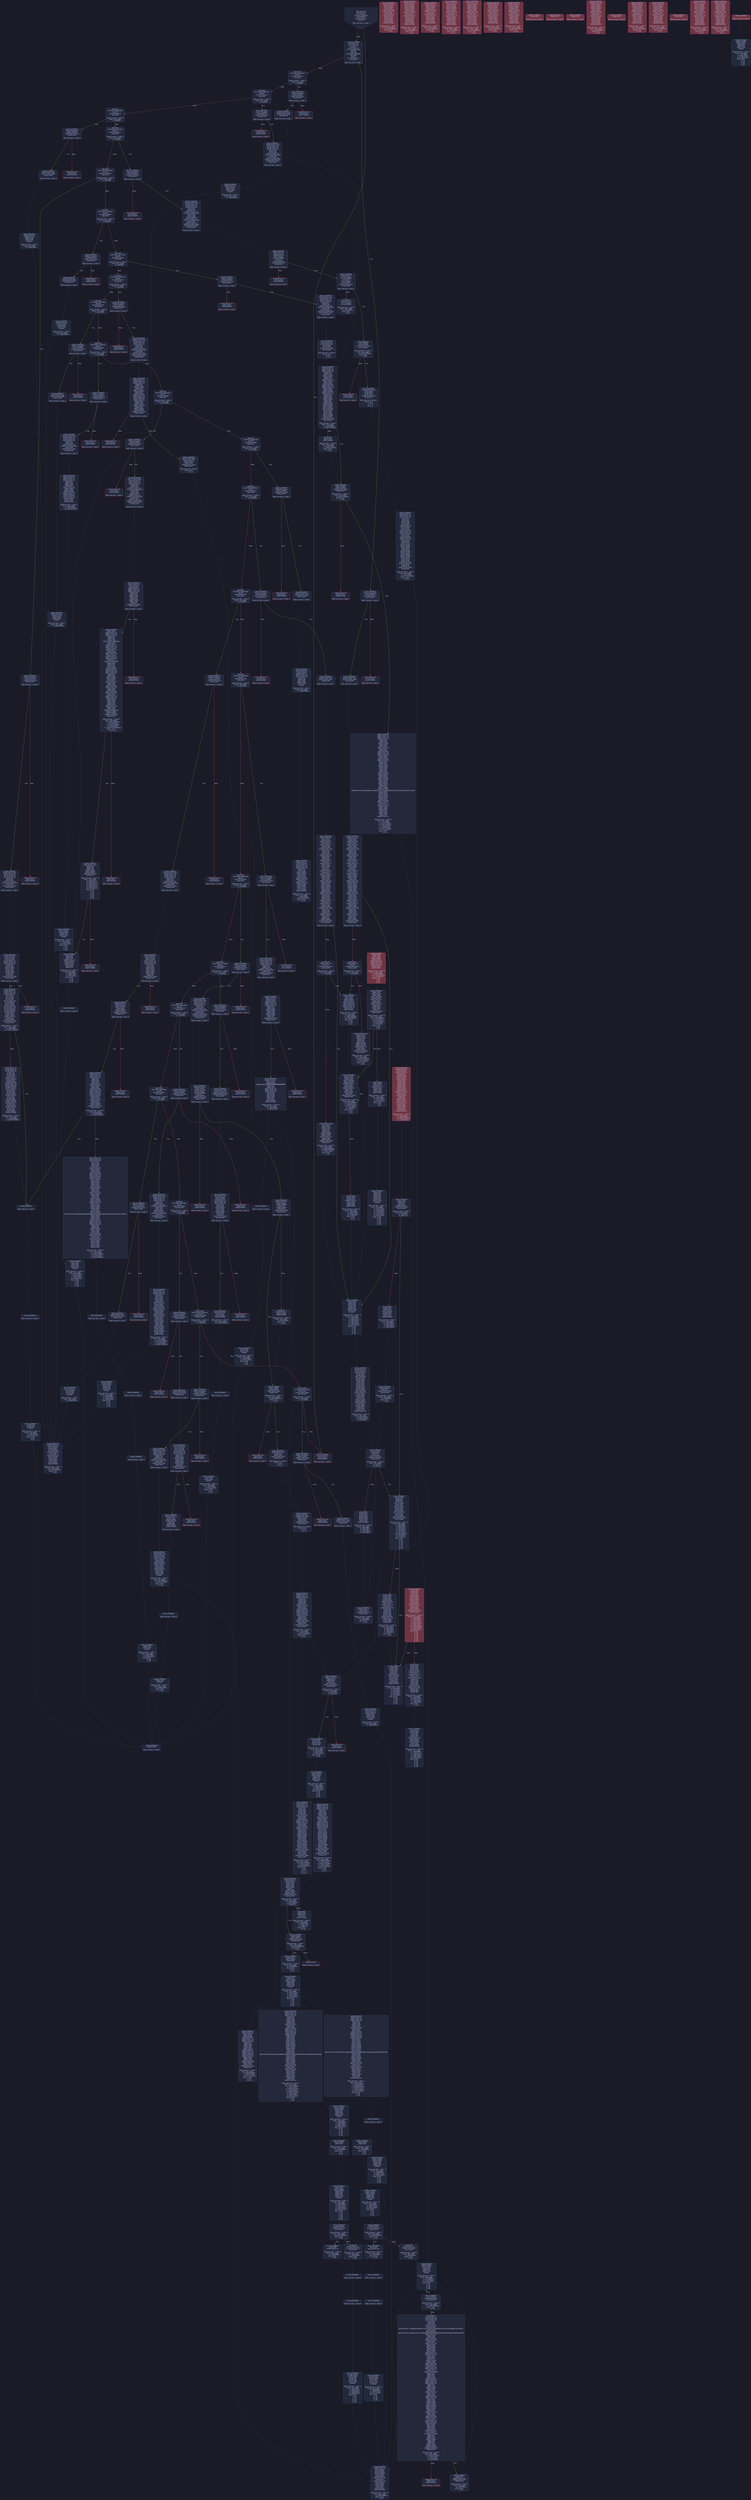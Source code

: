 digraph G {
    node [shape=box, style="filled, rounded", color="#565f89", fontcolor="#c0caf5", fontname="Helvetica", fillcolor="#24283b"];
    edge [color="#414868", fontcolor="#c0caf5", fontname="Helvetica"];
    bgcolor="#1a1b26";
    0 [ label = "[00] PUSH1 60
[02] PUSH1 40
[04] MSTORE
[05] CALLDATASIZE
[06] ISZERO
[07] PUSH2 0117
[0a] JUMPI

Stack size req: 0, sizeΔ: 0
" shape = invhouse]
    1 [ label = "[0b] PUSH4 ffffffff
[10] PUSH1 e0
[12] PUSH1 02
[14] EXP
[15] PUSH1 00
[17] CALLDATALOAD
[18] DIV
[19] AND
[1a] PUSH4 06fdde03
[1f] DUP2
[20] EQ
[21] PUSH2 011c
[24] JUMPI

Stack size req: 0, sizeΔ: 1
"]
    2 [ label = "[25] DUP1
[26] PUSH4 083c6323
[2b] EQ
[2c] PUSH2 01a7
[2f] JUMPI

Stack size req: 1, sizeΔ: 0
Entry->Op usage:
	0->43:EQ:1
"]
    3 [ label = "[30] DUP1
[31] PUSH4 095ea7b3
[36] EQ
[37] PUSH2 01cc
[3a] JUMPI

Stack size req: 1, sizeΔ: 0
Entry->Op usage:
	0->54:EQ:1
"]
    4 [ label = "[3b] DUP1
[3c] PUSH4 18160ddd
[41] EQ
[42] PUSH2 0202
[45] JUMPI

Stack size req: 1, sizeΔ: 0
Entry->Op usage:
	0->65:EQ:1
"]
    5 [ label = "[46] DUP1
[47] PUSH4 23b872dd
[4c] EQ
[4d] PUSH2 0227
[50] JUMPI

Stack size req: 1, sizeΔ: 0
Entry->Op usage:
	0->76:EQ:1
"]
    6 [ label = "[51] DUP1
[52] PUSH4 3092afd5
[57] EQ
[58] PUSH2 0263
[5b] JUMPI

Stack size req: 1, sizeΔ: 0
Entry->Op usage:
	0->87:EQ:1
"]
    7 [ label = "[5c] DUP1
[5d] PUSH4 313ce567
[62] EQ
[63] PUSH2 0284
[66] JUMPI

Stack size req: 1, sizeΔ: 0
Entry->Op usage:
	0->98:EQ:1
"]
    8 [ label = "[67] DUP1
[68] PUSH4 3177029f
[6d] EQ
[6e] PUSH2 02a9
[71] JUMPI

Stack size req: 1, sizeΔ: 0
Entry->Op usage:
	0->109:EQ:1
"]
    9 [ label = "[72] DUP1
[73] PUSH4 40c10f19
[78] EQ
[79] PUSH2 02df
[7c] JUMPI

Stack size req: 1, sizeΔ: 0
Entry->Op usage:
	0->120:EQ:1
"]
    10 [ label = "[7d] DUP1
[7e] PUSH4 5531680c
[83] EQ
[84] PUSH2 0315
[87] JUMPI

Stack size req: 1, sizeΔ: 0
Entry->Op usage:
	0->131:EQ:1
"]
    11 [ label = "[88] DUP1
[89] PUSH4 70a08231
[8e] EQ
[8f] PUSH2 033a
[92] JUMPI

Stack size req: 1, sizeΔ: 0
Entry->Op usage:
	0->142:EQ:1
"]
    12 [ label = "[93] DUP1
[94] PUSH4 89519c50
[99] EQ
[9a] PUSH2 036b
[9d] JUMPI

Stack size req: 1, sizeΔ: 0
Entry->Op usage:
	0->153:EQ:1
"]
    13 [ label = "[9e] DUP1
[9f] PUSH4 8da5cb5b
[a4] EQ
[a5] PUSH2 0395
[a8] JUMPI

Stack size req: 1, sizeΔ: 0
Entry->Op usage:
	0->164:EQ:1
"]
    14 [ label = "[a9] DUP1
[aa] PUSH4 95d89b41
[af] EQ
[b0] PUSH2 03c4
[b3] JUMPI

Stack size req: 1, sizeΔ: 0
Entry->Op usage:
	0->175:EQ:1
"]
    15 [ label = "[b4] DUP1
[b5] PUSH4 983b2d56
[ba] EQ
[bb] PUSH2 044f
[be] JUMPI

Stack size req: 1, sizeΔ: 0
Entry->Op usage:
	0->186:EQ:1
"]
    16 [ label = "[bf] DUP1
[c0] PUSH4 a6f9dae1
[c5] EQ
[c6] PUSH2 0470
[c9] JUMPI

Stack size req: 1, sizeΔ: 0
Entry->Op usage:
	0->197:EQ:1
"]
    17 [ label = "[ca] DUP1
[cb] PUSH4 a9059cbb
[d0] EQ
[d1] PUSH2 0491
[d4] JUMPI

Stack size req: 1, sizeΔ: 0
Entry->Op usage:
	0->208:EQ:1
"]
    18 [ label = "[d5] DUP1
[d6] PUSH4 c713aa94
[db] EQ
[dc] PUSH2 04c7
[df] JUMPI

Stack size req: 1, sizeΔ: 0
Entry->Op usage:
	0->219:EQ:1
"]
    19 [ label = "[e0] DUP1
[e1] PUSH4 dd62ed3e
[e6] EQ
[e7] PUSH2 04df
[ea] JUMPI

Stack size req: 1, sizeΔ: 0
Entry->Op usage:
	0->230:EQ:1
"]
    20 [ label = "[eb] DUP1
[ec] PUSH4 e6f6266a
[f1] EQ
[f2] PUSH2 0516
[f5] JUMPI

Stack size req: 1, sizeΔ: 0
Entry->Op usage:
	0->241:EQ:1
"]
    21 [ label = "[f6] DUP1
[f7] PUSH4 ef70aebf
[fc] EQ
[fd] PUSH2 053b
[0100] JUMPI

Stack size req: 1, sizeΔ: 0
Entry->Op usage:
	0->252:EQ:1
"]
    22 [ label = "[0101] DUP1
[0102] PUSH4 f46eccc4
[0107] EQ
[0108] PUSH2 0550
[010b] JUMPI

Stack size req: 1, sizeΔ: 0
Entry->Op usage:
	0->263:EQ:1
"]
    23 [ label = "[010c] DUP1
[010d] PUSH4 fcfff16f
[0112] EQ
[0113] PUSH2 0583
[0116] JUMPI

Stack size req: 1, sizeΔ: 0
Entry->Op usage:
	0->274:EQ:1
"]
    24 [ label = "[0117] JUMPDEST
[0118] PUSH1 00
[011a] DUP1
[011b] REVERT

Stack size req: 0, sizeΔ: 0
" color = "red"]
    25 [ label = "[011c] JUMPDEST
[011d] CALLVALUE
[011e] ISZERO
[011f] PUSH2 0127
[0122] JUMPI

Stack size req: 0, sizeΔ: 0
"]
    26 [ label = "[0123] PUSH1 00
[0125] DUP1
[0126] REVERT

Stack size req: 0, sizeΔ: 0
" color = "red"]
    27 [ label = "[0127] JUMPDEST
[0128] PUSH2 012f
[012b] PUSH2 05aa
[012e] JUMP

Stack size req: 0, sizeΔ: 1
"]
    28 [ label = "[012f] JUMPDEST
[0130] PUSH1 40
[0132] MLOAD
[0133] PUSH1 20
[0135] DUP1
[0136] DUP3
[0137] MSTORE
[0138] DUP2
[0139] SWAP1
[013a] DUP2
[013b] ADD
[013c] DUP4
[013d] DUP2
[013e] DUP2
[013f] MLOAD
[0140] DUP2
[0141] MSTORE
[0142] PUSH1 20
[0144] ADD
[0145] SWAP2
[0146] POP
[0147] DUP1
[0148] MLOAD
[0149] SWAP1
[014a] PUSH1 20
[014c] ADD
[014d] SWAP1
[014e] DUP1
[014f] DUP4
[0150] DUP4
[0151] PUSH1 00

Stack size req: 1, sizeΔ: 9
Entry->Op usage:
	0->319:MLOAD:0
	0->328:MLOAD:0
	0->332:ADD:1
"]
    29 [ label = "[0153] JUMPDEST
[0154] DUP4
[0155] DUP2
[0156] LT
[0157] ISZERO
[0158] PUSH2 016c
[015b] JUMPI

Stack size req: 4, sizeΔ: 0
Entry->Op usage:
	0->342:LT:0
	3->342:LT:1
"]
    30 [ label = "[015c] DUP1
[015d] DUP3
[015e] ADD
[015f] MLOAD
[0160] DUP2
[0161] DUP5
[0162] ADD
[0163] MSTORE

Stack size req: 3, sizeΔ: 0
Entry->Op usage:
	0->350:ADD:1
	0->354:ADD:1
	1->350:ADD:0
	2->354:ADD:0
"]
    31 [ label = "[0164] JUMPDEST
[0165] PUSH1 20
[0167] ADD
[0168] PUSH2 0153
[016b] JUMP

Stack size req: 1, sizeΔ: 0
Entry->Op usage:
	0->359:ADD:1
Entry->Exit:
	0->😵
"]
    32 [ label = "[016c] JUMPDEST
[016d] POP
[016e] POP
[016f] POP
[0170] POP
[0171] SWAP1
[0172] POP
[0173] SWAP1
[0174] DUP2
[0175] ADD
[0176] SWAP1
[0177] PUSH1 1f
[0179] AND
[017a] DUP1
[017b] ISZERO
[017c] PUSH2 0199
[017f] JUMPI

Stack size req: 7, sizeΔ: -5
Entry->Op usage:
	0->365:POP:0
	1->366:POP:0
	2->367:POP:0
	3->368:POP:0
	4->373:ADD:0
	4->377:AND:1
	4->379:ISZERO:0
	5->370:POP:0
	6->373:ADD:1
Entry->Exit:
	0->😵
	1->😵
	2->😵
	3->😵
	4->0
	5->😵
	6->😵
"]
    33 [ label = "[0180] DUP1
[0181] DUP3
[0182] SUB
[0183] DUP1
[0184] MLOAD
[0185] PUSH1 01
[0187] DUP4
[0188] PUSH1 20
[018a] SUB
[018b] PUSH2 0100
[018e] EXP
[018f] SUB
[0190] NOT
[0191] AND
[0192] DUP2
[0193] MSTORE
[0194] PUSH1 20
[0196] ADD
[0197] SWAP2
[0198] POP

Stack size req: 2, sizeΔ: 0
Entry->Op usage:
	0->386:SUB:1
	0->394:SUB:1
	1->386:SUB:0
	1->408:POP:0
Entry->Exit:
	1->😵
"]
    34 [ label = "[0199] JUMPDEST
[019a] POP
[019b] SWAP3
[019c] POP
[019d] POP
[019e] POP
[019f] PUSH1 40
[01a1] MLOAD
[01a2] DUP1
[01a3] SWAP2
[01a4] SUB
[01a5] SWAP1
[01a6] RETURN

Stack size req: 5, sizeΔ: -5
Entry->Op usage:
	0->410:POP:0
	1->420:SUB:0
	2->413:POP:0
	3->414:POP:0
	4->412:POP:0
Entry->Exit:
	0->😵
	1->😵
	2->😵
	3->😵
	4->😵
" color = "darkblue"]
    35 [ label = "[01a7] JUMPDEST
[01a8] CALLVALUE
[01a9] ISZERO
[01aa] PUSH2 01b2
[01ad] JUMPI

Stack size req: 0, sizeΔ: 0
"]
    36 [ label = "[01ae] PUSH1 00
[01b0] DUP1
[01b1] REVERT

Stack size req: 0, sizeΔ: 0
" color = "red"]
    37 [ label = "[01b2] JUMPDEST
[01b3] PUSH2 01ba
[01b6] PUSH2 0648
[01b9] JUMP

Stack size req: 0, sizeΔ: 1
"]
    38 [ label = "[01ba] JUMPDEST
[01bb] PUSH1 40
[01bd] MLOAD
[01be] SWAP1
[01bf] DUP2
[01c0] MSTORE
[01c1] PUSH1 20
[01c3] ADD
[01c4] PUSH1 40
[01c6] MLOAD
[01c7] DUP1
[01c8] SWAP2
[01c9] SUB
[01ca] SWAP1
[01cb] RETURN

Stack size req: 1, sizeΔ: -1
Entry->Op usage:
	0->448:MSTORE:1
Entry->Exit:
	0->😵
" color = "darkblue"]
    39 [ label = "[01cc] JUMPDEST
[01cd] CALLVALUE
[01ce] ISZERO
[01cf] PUSH2 01d7
[01d2] JUMPI

Stack size req: 0, sizeΔ: 0
"]
    40 [ label = "[01d3] PUSH1 00
[01d5] DUP1
[01d6] REVERT

Stack size req: 0, sizeΔ: 0
" color = "red"]
    41 [ label = "[01d7] JUMPDEST
[01d8] PUSH2 01ee
[01db] PUSH1 01
[01dd] PUSH1 a0
[01df] PUSH1 02
[01e1] EXP
[01e2] SUB
[01e3] PUSH1 04
[01e5] CALLDATALOAD
[01e6] AND
[01e7] PUSH1 24
[01e9] CALLDATALOAD
[01ea] PUSH2 064e
[01ed] JUMP

Stack size req: 0, sizeΔ: 3
"]
    42 [ label = "[01ee] JUMPDEST
[01ef] PUSH1 40
[01f1] MLOAD
[01f2] SWAP1
[01f3] ISZERO
[01f4] ISZERO
[01f5] DUP2
[01f6] MSTORE
[01f7] PUSH1 20
[01f9] ADD
[01fa] PUSH1 40
[01fc] MLOAD
[01fd] DUP1
[01fe] SWAP2
[01ff] SUB
[0200] SWAP1
[0201] RETURN

Stack size req: 1, sizeΔ: -1
Entry->Op usage:
	0->499:ISZERO:0
Entry->Exit:
	0->😵
" color = "darkblue"]
    43 [ label = "[0202] JUMPDEST
[0203] CALLVALUE
[0204] ISZERO
[0205] PUSH2 020d
[0208] JUMPI

Stack size req: 0, sizeΔ: 0
"]
    44 [ label = "[0209] PUSH1 00
[020b] DUP1
[020c] REVERT

Stack size req: 0, sizeΔ: 0
" color = "red"]
    45 [ label = "[020d] JUMPDEST
[020e] PUSH2 01ba
[0211] PUSH2 06f5
[0214] JUMP

Stack size req: 0, sizeΔ: 1
"]
    46 [ label = "[0215] JUMPDEST
[0216] PUSH1 40
[0218] MLOAD
[0219] SWAP1
[021a] DUP2
[021b] MSTORE
[021c] PUSH1 20
[021e] ADD
[021f] PUSH1 40
[0221] MLOAD
[0222] DUP1
[0223] SWAP2
[0224] SUB
[0225] SWAP1
[0226] RETURN

Stack size req: 1, sizeΔ: -1
Entry->Op usage:
	0->539:MSTORE:1
Entry->Exit:
	0->😵
" color = "darkblue" fillcolor = "#703440"]
    47 [ label = "[0227] JUMPDEST
[0228] CALLVALUE
[0229] ISZERO
[022a] PUSH2 0232
[022d] JUMPI

Stack size req: 0, sizeΔ: 0
"]
    48 [ label = "[022e] PUSH1 00
[0230] DUP1
[0231] REVERT

Stack size req: 0, sizeΔ: 0
" color = "red"]
    49 [ label = "[0232] JUMPDEST
[0233] PUSH2 01ee
[0236] PUSH1 01
[0238] PUSH1 a0
[023a] PUSH1 02
[023c] EXP
[023d] SUB
[023e] PUSH1 04
[0240] CALLDATALOAD
[0241] DUP2
[0242] AND
[0243] SWAP1
[0244] PUSH1 24
[0246] CALLDATALOAD
[0247] AND
[0248] PUSH1 44
[024a] CALLDATALOAD
[024b] PUSH2 06fb
[024e] JUMP

Stack size req: 0, sizeΔ: 4
"]
    50 [ label = "[024f] JUMPDEST
[0250] PUSH1 40
[0252] MLOAD
[0253] SWAP1
[0254] ISZERO
[0255] ISZERO
[0256] DUP2
[0257] MSTORE
[0258] PUSH1 20
[025a] ADD
[025b] PUSH1 40
[025d] MLOAD
[025e] DUP1
[025f] SWAP2
[0260] SUB
[0261] SWAP1
[0262] RETURN

Stack size req: 1, sizeΔ: -1
Entry->Op usage:
	0->596:ISZERO:0
Entry->Exit:
	0->😵
" color = "darkblue" fillcolor = "#703440"]
    51 [ label = "[0263] JUMPDEST
[0264] CALLVALUE
[0265] ISZERO
[0266] PUSH2 026e
[0269] JUMPI

Stack size req: 0, sizeΔ: 0
"]
    52 [ label = "[026a] PUSH1 00
[026c] DUP1
[026d] REVERT

Stack size req: 0, sizeΔ: 0
" color = "red"]
    53 [ label = "[026e] JUMPDEST
[026f] PUSH2 0282
[0272] PUSH1 01
[0274] PUSH1 a0
[0276] PUSH1 02
[0278] EXP
[0279] SUB
[027a] PUSH1 04
[027c] CALLDATALOAD
[027d] AND
[027e] PUSH2 074e
[0281] JUMP

Stack size req: 0, sizeΔ: 2
"]
    54 [ label = "[0282] JUMPDEST
[0283] STOP

Stack size req: 0, sizeΔ: 0
" color = "darkblue"]
    55 [ label = "[0284] JUMPDEST
[0285] CALLVALUE
[0286] ISZERO
[0287] PUSH2 028f
[028a] JUMPI

Stack size req: 0, sizeΔ: 0
"]
    56 [ label = "[028b] PUSH1 00
[028d] DUP1
[028e] REVERT

Stack size req: 0, sizeΔ: 0
" color = "red"]
    57 [ label = "[028f] JUMPDEST
[0290] PUSH2 01ba
[0293] PUSH2 07ba
[0296] JUMP

Stack size req: 0, sizeΔ: 1
"]
    58 [ label = "[0297] JUMPDEST
[0298] PUSH1 40
[029a] MLOAD
[029b] SWAP1
[029c] DUP2
[029d] MSTORE
[029e] PUSH1 20
[02a0] ADD
[02a1] PUSH1 40
[02a3] MLOAD
[02a4] DUP1
[02a5] SWAP2
[02a6] SUB
[02a7] SWAP1
[02a8] RETURN

Stack size req: 1, sizeΔ: -1
Entry->Op usage:
	0->669:MSTORE:1
Entry->Exit:
	0->😵
" color = "darkblue" fillcolor = "#703440"]
    59 [ label = "[02a9] JUMPDEST
[02aa] CALLVALUE
[02ab] ISZERO
[02ac] PUSH2 02b4
[02af] JUMPI

Stack size req: 0, sizeΔ: 0
"]
    60 [ label = "[02b0] PUSH1 00
[02b2] DUP1
[02b3] REVERT

Stack size req: 0, sizeΔ: 0
" color = "red"]
    61 [ label = "[02b4] JUMPDEST
[02b5] PUSH2 01ee
[02b8] PUSH1 01
[02ba] PUSH1 a0
[02bc] PUSH1 02
[02be] EXP
[02bf] SUB
[02c0] PUSH1 04
[02c2] CALLDATALOAD
[02c3] AND
[02c4] PUSH1 24
[02c6] CALLDATALOAD
[02c7] PUSH2 07c0
[02ca] JUMP

Stack size req: 0, sizeΔ: 3
"]
    62 [ label = "[02cb] JUMPDEST
[02cc] PUSH1 40
[02ce] MLOAD
[02cf] SWAP1
[02d0] ISZERO
[02d1] ISZERO
[02d2] DUP2
[02d3] MSTORE
[02d4] PUSH1 20
[02d6] ADD
[02d7] PUSH1 40
[02d9] MLOAD
[02da] DUP1
[02db] SWAP2
[02dc] SUB
[02dd] SWAP1
[02de] RETURN

Stack size req: 1, sizeΔ: -1
Entry->Op usage:
	0->720:ISZERO:0
Entry->Exit:
	0->😵
" color = "darkblue" fillcolor = "#703440"]
    63 [ label = "[02df] JUMPDEST
[02e0] CALLVALUE
[02e1] ISZERO
[02e2] PUSH2 02ea
[02e5] JUMPI

Stack size req: 0, sizeΔ: 0
"]
    64 [ label = "[02e6] PUSH1 00
[02e8] DUP1
[02e9] REVERT

Stack size req: 0, sizeΔ: 0
" color = "red"]
    65 [ label = "[02ea] JUMPDEST
[02eb] PUSH2 01ee
[02ee] PUSH1 01
[02f0] PUSH1 a0
[02f2] PUSH1 02
[02f4] EXP
[02f5] SUB
[02f6] PUSH1 04
[02f8] CALLDATALOAD
[02f9] AND
[02fa] PUSH1 24
[02fc] CALLDATALOAD
[02fd] PUSH2 08a1
[0300] JUMP

Stack size req: 0, sizeΔ: 3
"]
    66 [ label = "[0301] JUMPDEST
[0302] PUSH1 40
[0304] MLOAD
[0305] SWAP1
[0306] ISZERO
[0307] ISZERO
[0308] DUP2
[0309] MSTORE
[030a] PUSH1 20
[030c] ADD
[030d] PUSH1 40
[030f] MLOAD
[0310] DUP1
[0311] SWAP2
[0312] SUB
[0313] SWAP1
[0314] RETURN

Stack size req: 1, sizeΔ: -1
Entry->Op usage:
	0->774:ISZERO:0
Entry->Exit:
	0->😵
" color = "darkblue" fillcolor = "#703440"]
    67 [ label = "[0315] JUMPDEST
[0316] CALLVALUE
[0317] ISZERO
[0318] PUSH2 0320
[031b] JUMPI

Stack size req: 0, sizeΔ: 0
"]
    68 [ label = "[031c] PUSH1 00
[031e] DUP1
[031f] REVERT

Stack size req: 0, sizeΔ: 0
" color = "red"]
    69 [ label = "[0320] JUMPDEST
[0321] PUSH2 01ba
[0324] PUSH2 0956
[0327] JUMP

Stack size req: 0, sizeΔ: 1
"]
    70 [ label = "[0328] JUMPDEST
[0329] PUSH1 40
[032b] MLOAD
[032c] SWAP1
[032d] DUP2
[032e] MSTORE
[032f] PUSH1 20
[0331] ADD
[0332] PUSH1 40
[0334] MLOAD
[0335] DUP1
[0336] SWAP2
[0337] SUB
[0338] SWAP1
[0339] RETURN

Stack size req: 1, sizeΔ: -1
Entry->Op usage:
	0->814:MSTORE:1
Entry->Exit:
	0->😵
" color = "darkblue" fillcolor = "#703440"]
    71 [ label = "[033a] JUMPDEST
[033b] CALLVALUE
[033c] ISZERO
[033d] PUSH2 0345
[0340] JUMPI

Stack size req: 0, sizeΔ: 0
"]
    72 [ label = "[0341] PUSH1 00
[0343] DUP1
[0344] REVERT

Stack size req: 0, sizeΔ: 0
" color = "red"]
    73 [ label = "[0345] JUMPDEST
[0346] PUSH2 01ba
[0349] PUSH1 01
[034b] PUSH1 a0
[034d] PUSH1 02
[034f] EXP
[0350] SUB
[0351] PUSH1 04
[0353] CALLDATALOAD
[0354] AND
[0355] PUSH2 095c
[0358] JUMP

Stack size req: 0, sizeΔ: 2
"]
    74 [ label = "[0359] JUMPDEST
[035a] PUSH1 40
[035c] MLOAD
[035d] SWAP1
[035e] DUP2
[035f] MSTORE
[0360] PUSH1 20
[0362] ADD
[0363] PUSH1 40
[0365] MLOAD
[0366] DUP1
[0367] SWAP2
[0368] SUB
[0369] SWAP1
[036a] RETURN

Stack size req: 1, sizeΔ: -1
Entry->Op usage:
	0->863:MSTORE:1
Entry->Exit:
	0->😵
" color = "darkblue" fillcolor = "#703440"]
    75 [ label = "[036b] JUMPDEST
[036c] CALLVALUE
[036d] ISZERO
[036e] PUSH2 0376
[0371] JUMPI

Stack size req: 0, sizeΔ: 0
"]
    76 [ label = "[0372] PUSH1 00
[0374] DUP1
[0375] REVERT

Stack size req: 0, sizeΔ: 0
" color = "red"]
    77 [ label = "[0376] JUMPDEST
[0377] PUSH2 0282
[037a] PUSH1 01
[037c] PUSH1 a0
[037e] PUSH1 02
[0380] EXP
[0381] SUB
[0382] PUSH1 04
[0384] CALLDATALOAD
[0385] DUP2
[0386] AND
[0387] SWAP1
[0388] PUSH1 24
[038a] CALLDATALOAD
[038b] AND
[038c] PUSH1 44
[038e] CALLDATALOAD
[038f] PUSH2 097b
[0392] JUMP

Stack size req: 0, sizeΔ: 4
"]
    78 [ label = "[0393] JUMPDEST
[0394] STOP

Stack size req: 0, sizeΔ: 0
" color = "darkblue" fillcolor = "#703440"]
    79 [ label = "[0395] JUMPDEST
[0396] CALLVALUE
[0397] ISZERO
[0398] PUSH2 03a0
[039b] JUMPI

Stack size req: 0, sizeΔ: 0
"]
    80 [ label = "[039c] PUSH1 00
[039e] DUP1
[039f] REVERT

Stack size req: 0, sizeΔ: 0
" color = "red"]
    81 [ label = "[03a0] JUMPDEST
[03a1] PUSH2 03a8
[03a4] PUSH2 0a15
[03a7] JUMP

Stack size req: 0, sizeΔ: 1
"]
    82 [ label = "[03a8] JUMPDEST
[03a9] PUSH1 40
[03ab] MLOAD
[03ac] PUSH1 01
[03ae] PUSH1 a0
[03b0] PUSH1 02
[03b2] EXP
[03b3] SUB
[03b4] SWAP1
[03b5] SWAP2
[03b6] AND
[03b7] DUP2
[03b8] MSTORE
[03b9] PUSH1 20
[03bb] ADD
[03bc] PUSH1 40
[03be] MLOAD
[03bf] DUP1
[03c0] SWAP2
[03c1] SUB
[03c2] SWAP1
[03c3] RETURN

Stack size req: 1, sizeΔ: -1
Entry->Op usage:
	0->950:AND:0
	0->952:MSTORE:1
Entry->Exit:
	0->😵
" color = "darkblue"]
    83 [ label = "[03c4] JUMPDEST
[03c5] CALLVALUE
[03c6] ISZERO
[03c7] PUSH2 03cf
[03ca] JUMPI

Stack size req: 0, sizeΔ: 0
"]
    84 [ label = "[03cb] PUSH1 00
[03cd] DUP1
[03ce] REVERT

Stack size req: 0, sizeΔ: 0
" color = "red"]
    85 [ label = "[03cf] JUMPDEST
[03d0] PUSH2 012f
[03d3] PUSH2 0a24
[03d6] JUMP

Stack size req: 0, sizeΔ: 1
"]
    86 [ label = "[03d7] JUMPDEST
[03d8] PUSH1 40
[03da] MLOAD
[03db] PUSH1 20
[03dd] DUP1
[03de] DUP3
[03df] MSTORE
[03e0] DUP2
[03e1] SWAP1
[03e2] DUP2
[03e3] ADD
[03e4] DUP4
[03e5] DUP2
[03e6] DUP2
[03e7] MLOAD
[03e8] DUP2
[03e9] MSTORE
[03ea] PUSH1 20
[03ec] ADD
[03ed] SWAP2
[03ee] POP
[03ef] DUP1
[03f0] MLOAD
[03f1] SWAP1
[03f2] PUSH1 20
[03f4] ADD
[03f5] SWAP1
[03f6] DUP1
[03f7] DUP4
[03f8] DUP4
[03f9] PUSH1 00

Stack size req: 1, sizeΔ: 9
Entry->Op usage:
	0->999:MLOAD:0
	0->1008:MLOAD:0
	0->1012:ADD:1
" fillcolor = "#703440"]
    87 [ label = "[03fb] JUMPDEST
[03fc] DUP4
[03fd] DUP2
[03fe] LT
[03ff] ISZERO
[0400] PUSH2 016c
[0403] JUMPI

Stack size req: 4, sizeΔ: 0
Entry->Op usage:
	0->1022:LT:0
	3->1022:LT:1
"]
    88 [ label = "[0404] DUP1
[0405] DUP3
[0406] ADD
[0407] MLOAD
[0408] DUP2
[0409] DUP5
[040a] ADD
[040b] MSTORE

Stack size req: 3, sizeΔ: 0
Entry->Op usage:
	0->1030:ADD:1
	0->1034:ADD:1
	1->1030:ADD:0
	2->1034:ADD:0
"]
    89 [ label = "[040c] JUMPDEST
[040d] PUSH1 20
[040f] ADD
[0410] PUSH2 0153
[0413] JUMP

Stack size req: 1, sizeΔ: 0
Entry->Op usage:
	0->1039:ADD:1
Entry->Exit:
	0->😵
"]
    90 [ label = "[0414] JUMPDEST
[0415] POP
[0416] POP
[0417] POP
[0418] POP
[0419] SWAP1
[041a] POP
[041b] SWAP1
[041c] DUP2
[041d] ADD
[041e] SWAP1
[041f] PUSH1 1f
[0421] AND
[0422] DUP1
[0423] ISZERO
[0424] PUSH2 0199
[0427] JUMPI

Stack size req: 7, sizeΔ: -5
Entry->Op usage:
	0->1045:POP:0
	1->1046:POP:0
	2->1047:POP:0
	3->1048:POP:0
	4->1053:ADD:0
	4->1057:AND:1
	4->1059:ISZERO:0
	5->1050:POP:0
	6->1053:ADD:1
Entry->Exit:
	0->😵
	1->😵
	2->😵
	3->😵
	4->0
	5->😵
	6->😵
" fillcolor = "#703440"]
    91 [ label = "[0428] DUP1
[0429] DUP3
[042a] SUB
[042b] DUP1
[042c] MLOAD
[042d] PUSH1 01
[042f] DUP4
[0430] PUSH1 20
[0432] SUB
[0433] PUSH2 0100
[0436] EXP
[0437] SUB
[0438] NOT
[0439] AND
[043a] DUP2
[043b] MSTORE
[043c] PUSH1 20
[043e] ADD
[043f] SWAP2
[0440] POP

Stack size req: 2, sizeΔ: 0
Entry->Op usage:
	0->1066:SUB:1
	0->1074:SUB:1
	1->1066:SUB:0
	1->1088:POP:0
Entry->Exit:
	1->😵
"]
    92 [ label = "[0441] JUMPDEST
[0442] POP
[0443] SWAP3
[0444] POP
[0445] POP
[0446] POP
[0447] PUSH1 40
[0449] MLOAD
[044a] DUP1
[044b] SWAP2
[044c] SUB
[044d] SWAP1
[044e] RETURN

Stack size req: 5, sizeΔ: -5
Entry->Op usage:
	0->1090:POP:0
	1->1100:SUB:0
	2->1093:POP:0
	3->1094:POP:0
	4->1092:POP:0
Entry->Exit:
	0->😵
	1->😵
	2->😵
	3->😵
	4->😵
" color = "darkblue"]
    93 [ label = "[044f] JUMPDEST
[0450] CALLVALUE
[0451] ISZERO
[0452] PUSH2 045a
[0455] JUMPI

Stack size req: 0, sizeΔ: 0
"]
    94 [ label = "[0456] PUSH1 00
[0458] DUP1
[0459] REVERT

Stack size req: 0, sizeΔ: 0
" color = "red"]
    95 [ label = "[045a] JUMPDEST
[045b] PUSH2 0282
[045e] PUSH1 01
[0460] PUSH1 a0
[0462] PUSH1 02
[0464] EXP
[0465] SUB
[0466] PUSH1 04
[0468] CALLDATALOAD
[0469] AND
[046a] PUSH2 0ac2
[046d] JUMP

Stack size req: 0, sizeΔ: 2
"]
    96 [ label = "[046e] JUMPDEST
[046f] STOP

Stack size req: 0, sizeΔ: 0
" color = "darkblue" fillcolor = "#703440"]
    97 [ label = "[0470] JUMPDEST
[0471] CALLVALUE
[0472] ISZERO
[0473] PUSH2 047b
[0476] JUMPI

Stack size req: 0, sizeΔ: 0
"]
    98 [ label = "[0477] PUSH1 00
[0479] DUP1
[047a] REVERT

Stack size req: 0, sizeΔ: 0
" color = "red"]
    99 [ label = "[047b] JUMPDEST
[047c] PUSH2 0282
[047f] PUSH1 01
[0481] PUSH1 a0
[0483] PUSH1 02
[0485] EXP
[0486] SUB
[0487] PUSH1 04
[0489] CALLDATALOAD
[048a] AND
[048b] PUSH2 0b85
[048e] JUMP

Stack size req: 0, sizeΔ: 2
"]
    100 [ label = "[048f] JUMPDEST
[0490] STOP

Stack size req: 0, sizeΔ: 0
" color = "darkblue" fillcolor = "#703440"]
    101 [ label = "[0491] JUMPDEST
[0492] CALLVALUE
[0493] ISZERO
[0494] PUSH2 049c
[0497] JUMPI

Stack size req: 0, sizeΔ: 0
"]
    102 [ label = "[0498] PUSH1 00
[049a] DUP1
[049b] REVERT

Stack size req: 0, sizeΔ: 0
" color = "red"]
    103 [ label = "[049c] JUMPDEST
[049d] PUSH2 01ee
[04a0] PUSH1 01
[04a2] PUSH1 a0
[04a4] PUSH1 02
[04a6] EXP
[04a7] SUB
[04a8] PUSH1 04
[04aa] CALLDATALOAD
[04ab] AND
[04ac] PUSH1 24
[04ae] CALLDATALOAD
[04af] PUSH2 0bcd
[04b2] JUMP

Stack size req: 0, sizeΔ: 3
"]
    104 [ label = "[04b3] JUMPDEST
[04b4] PUSH1 40
[04b6] MLOAD
[04b7] SWAP1
[04b8] ISZERO
[04b9] ISZERO
[04ba] DUP2
[04bb] MSTORE
[04bc] PUSH1 20
[04be] ADD
[04bf] PUSH1 40
[04c1] MLOAD
[04c2] DUP1
[04c3] SWAP2
[04c4] SUB
[04c5] SWAP1
[04c6] RETURN

Stack size req: 1, sizeΔ: -1
Entry->Op usage:
	0->1208:ISZERO:0
Entry->Exit:
	0->😵
" color = "darkblue" fillcolor = "#703440"]
    105 [ label = "[04c7] JUMPDEST
[04c8] CALLVALUE
[04c9] ISZERO
[04ca] PUSH2 04d2
[04cd] JUMPI

Stack size req: 0, sizeΔ: 0
"]
    106 [ label = "[04ce] PUSH1 00
[04d0] DUP1
[04d1] REVERT

Stack size req: 0, sizeΔ: 0
" color = "red"]
    107 [ label = "[04d2] JUMPDEST
[04d3] PUSH2 0282
[04d6] PUSH1 04
[04d8] CALLDATALOAD
[04d9] PUSH2 0c1e
[04dc] JUMP

Stack size req: 0, sizeΔ: 2
"]
    108 [ label = "[04dd] JUMPDEST
[04de] STOP

Stack size req: 0, sizeΔ: 0
" color = "darkblue" fillcolor = "#703440"]
    109 [ label = "[04df] JUMPDEST
[04e0] CALLVALUE
[04e1] ISZERO
[04e2] PUSH2 04ea
[04e5] JUMPI

Stack size req: 0, sizeΔ: 0
"]
    110 [ label = "[04e6] PUSH1 00
[04e8] DUP1
[04e9] REVERT

Stack size req: 0, sizeΔ: 0
" color = "red"]
    111 [ label = "[04ea] JUMPDEST
[04eb] PUSH2 01ba
[04ee] PUSH1 01
[04f0] PUSH1 a0
[04f2] PUSH1 02
[04f4] EXP
[04f5] SUB
[04f6] PUSH1 04
[04f8] CALLDATALOAD
[04f9] DUP2
[04fa] AND
[04fb] SWAP1
[04fc] PUSH1 24
[04fe] CALLDATALOAD
[04ff] AND
[0500] PUSH2 0c43
[0503] JUMP

Stack size req: 0, sizeΔ: 3
"]
    112 [ label = "[0504] JUMPDEST
[0505] PUSH1 40
[0507] MLOAD
[0508] SWAP1
[0509] DUP2
[050a] MSTORE
[050b] PUSH1 20
[050d] ADD
[050e] PUSH1 40
[0510] MLOAD
[0511] DUP1
[0512] SWAP2
[0513] SUB
[0514] SWAP1
[0515] RETURN

Stack size req: 1, sizeΔ: -1
Entry->Op usage:
	0->1290:MSTORE:1
Entry->Exit:
	0->😵
" color = "darkblue" fillcolor = "#703440"]
    113 [ label = "[0516] JUMPDEST
[0517] CALLVALUE
[0518] ISZERO
[0519] PUSH2 0521
[051c] JUMPI

Stack size req: 0, sizeΔ: 0
"]
    114 [ label = "[051d] PUSH1 00
[051f] DUP1
[0520] REVERT

Stack size req: 0, sizeΔ: 0
" color = "red"]
    115 [ label = "[0521] JUMPDEST
[0522] PUSH2 01ba
[0525] PUSH2 0c70
[0528] JUMP

Stack size req: 0, sizeΔ: 1
"]
    116 [ label = "[0529] JUMPDEST
[052a] PUSH1 40
[052c] MLOAD
[052d] SWAP1
[052e] DUP2
[052f] MSTORE
[0530] PUSH1 20
[0532] ADD
[0533] PUSH1 40
[0535] MLOAD
[0536] DUP1
[0537] SWAP2
[0538] SUB
[0539] SWAP1
[053a] RETURN

Stack size req: 1, sizeΔ: -1
Entry->Op usage:
	0->1327:MSTORE:1
Entry->Exit:
	0->😵
" color = "darkblue" fillcolor = "#703440"]
    117 [ label = "[053b] JUMPDEST
[053c] CALLVALUE
[053d] ISZERO
[053e] PUSH2 0546
[0541] JUMPI

Stack size req: 0, sizeΔ: 0
"]
    118 [ label = "[0542] PUSH1 00
[0544] DUP1
[0545] REVERT

Stack size req: 0, sizeΔ: 0
" color = "red"]
    119 [ label = "[0546] JUMPDEST
[0547] PUSH2 0282
[054a] PUSH2 0c76
[054d] JUMP

Stack size req: 0, sizeΔ: 1
"]
    120 [ label = "[054e] JUMPDEST
[054f] STOP

Stack size req: 0, sizeΔ: 0
" color = "darkblue" fillcolor = "#703440"]
    121 [ label = "[0550] JUMPDEST
[0551] CALLVALUE
[0552] ISZERO
[0553] PUSH2 055b
[0556] JUMPI

Stack size req: 0, sizeΔ: 0
"]
    122 [ label = "[0557] PUSH1 00
[0559] DUP1
[055a] REVERT

Stack size req: 0, sizeΔ: 0
" color = "red"]
    123 [ label = "[055b] JUMPDEST
[055c] PUSH2 01ee
[055f] PUSH1 01
[0561] PUSH1 a0
[0563] PUSH1 02
[0565] EXP
[0566] SUB
[0567] PUSH1 04
[0569] CALLDATALOAD
[056a] AND
[056b] PUSH2 0c9f
[056e] JUMP

Stack size req: 0, sizeΔ: 2
"]
    124 [ label = "[056f] JUMPDEST
[0570] PUSH1 40
[0572] MLOAD
[0573] SWAP1
[0574] ISZERO
[0575] ISZERO
[0576] DUP2
[0577] MSTORE
[0578] PUSH1 20
[057a] ADD
[057b] PUSH1 40
[057d] MLOAD
[057e] DUP1
[057f] SWAP2
[0580] SUB
[0581] SWAP1
[0582] RETURN

Stack size req: 1, sizeΔ: -1
Entry->Op usage:
	0->1396:ISZERO:0
Entry->Exit:
	0->😵
" color = "darkblue" fillcolor = "#703440"]
    125 [ label = "[0583] JUMPDEST
[0584] CALLVALUE
[0585] ISZERO
[0586] PUSH2 058e
[0589] JUMPI

Stack size req: 0, sizeΔ: 0
"]
    126 [ label = "[058a] PUSH1 00
[058c] DUP1
[058d] REVERT

Stack size req: 0, sizeΔ: 0
" color = "red"]
    127 [ label = "[058e] JUMPDEST
[058f] PUSH2 01ee
[0592] PUSH2 0cb4
[0595] JUMP

Stack size req: 0, sizeΔ: 1
"]
    128 [ label = "[0596] JUMPDEST
[0597] PUSH1 40
[0599] MLOAD
[059a] SWAP1
[059b] ISZERO
[059c] ISZERO
[059d] DUP2
[059e] MSTORE
[059f] PUSH1 20
[05a1] ADD
[05a2] PUSH1 40
[05a4] MLOAD
[05a5] DUP1
[05a6] SWAP2
[05a7] SUB
[05a8] SWAP1
[05a9] RETURN

Stack size req: 1, sizeΔ: -1
Entry->Op usage:
	0->1435:ISZERO:0
Entry->Exit:
	0->😵
" color = "darkblue" fillcolor = "#703440"]
    129 [ label = "[05aa] JUMPDEST
[05ab] PUSH1 08
[05ad] DUP1
[05ae] SLOAD
[05af] PUSH1 01
[05b1] DUP2
[05b2] PUSH1 01
[05b4] AND
[05b5] ISZERO
[05b6] PUSH2 0100
[05b9] MUL
[05ba] SUB
[05bb] AND
[05bc] PUSH1 02
[05be] SWAP1
[05bf] DIV
[05c0] DUP1
[05c1] PUSH1 1f
[05c3] ADD
[05c4] PUSH1 20
[05c6] DUP1
[05c7] SWAP2
[05c8] DIV
[05c9] MUL
[05ca] PUSH1 20
[05cc] ADD
[05cd] PUSH1 40
[05cf] MLOAD
[05d0] SWAP1
[05d1] DUP2
[05d2] ADD
[05d3] PUSH1 40
[05d5] MSTORE
[05d6] DUP1
[05d7] SWAP3
[05d8] SWAP2
[05d9] SWAP1
[05da] DUP2
[05db] DUP2
[05dc] MSTORE
[05dd] PUSH1 20
[05df] ADD
[05e0] DUP3
[05e1] DUP1
[05e2] SLOAD
[05e3] PUSH1 01
[05e5] DUP2
[05e6] PUSH1 01
[05e8] AND
[05e9] ISZERO
[05ea] PUSH2 0100
[05ed] MUL
[05ee] SUB
[05ef] AND
[05f0] PUSH1 02
[05f2] SWAP1
[05f3] DIV
[05f4] DUP1
[05f5] ISZERO
[05f6] PUSH2 0640
[05f9] JUMPI

Stack size req: 0, sizeΔ: 6
"]
    130 [ label = "[05fa] DUP1
[05fb] PUSH1 1f
[05fd] LT
[05fe] PUSH2 0615
[0601] JUMPI

Stack size req: 1, sizeΔ: 0
Entry->Op usage:
	0->1533:LT:1
"]
    131 [ label = "[0602] PUSH2 0100
[0605] DUP1
[0606] DUP4
[0607] SLOAD
[0608] DIV
[0609] MUL
[060a] DUP4
[060b] MSTORE
[060c] SWAP2
[060d] PUSH1 20
[060f] ADD
[0610] SWAP2
[0611] PUSH2 0640
[0614] JUMP

Stack size req: 3, sizeΔ: 0
Entry->Op usage:
	1->1543:SLOAD:0
	2->1547:MSTORE:0
	2->1551:ADD:1
Entry->Exit:
	2->😵
"]
    132 [ label = "[0615] JUMPDEST
[0616] DUP3
[0617] ADD
[0618] SWAP2
[0619] SWAP1
[061a] PUSH1 00
[061c] MSTORE
[061d] PUSH1 20
[061f] PUSH1 00
[0621] SHA3
[0622] SWAP1

Stack size req: 3, sizeΔ: 0
Entry->Op usage:
	0->1559:ADD:1
	1->1564:MSTORE:1
	2->1559:ADD:0
Entry->Exit:
	0->😵
	1->😵
	2->0
"]
    133 [ label = "[0623] JUMPDEST
[0624] DUP2
[0625] SLOAD
[0626] DUP2
[0627] MSTORE
[0628] SWAP1
[0629] PUSH1 01
[062b] ADD
[062c] SWAP1
[062d] PUSH1 20
[062f] ADD
[0630] DUP1
[0631] DUP4
[0632] GT
[0633] PUSH2 0623
[0636] JUMPI

Stack size req: 3, sizeΔ: 0
Entry->Op usage:
	0->1575:MSTORE:0
	0->1583:ADD:1
	1->1573:SLOAD:0
	1->1579:ADD:1
	2->1586:GT:0
Entry->Exit:
	0->😵
	1->😵
"]
    134 [ label = "[0637] DUP3
[0638] SWAP1
[0639] SUB
[063a] PUSH1 1f
[063c] AND
[063d] DUP3
[063e] ADD
[063f] SWAP2

Stack size req: 3, sizeΔ: 0
Entry->Op usage:
	0->1593:SUB:0
	2->1593:SUB:1
	2->1598:ADD:0
Entry->Exit:
	0->😵
	2->0
"]
    135 [ label = "[0640] JUMPDEST
[0641] POP
[0642] POP
[0643] POP
[0644] POP
[0645] POP
[0646] DUP2
[0647] JUMP
Indirect!

Stack size req: 7, sizeΔ: -5
Entry->Op usage:
	0->1601:POP:0
	1->1602:POP:0
	2->1603:POP:0
	3->1604:POP:0
	4->1605:POP:0
	6->1607:JUMP:0
Entry->Exit:
	0->😵
	1->😵
	2->😵
	3->😵
	4->😵
" color = "teal"]
    136 [ label = "[0648] JUMPDEST
[0649] PUSH1 07
[064b] SLOAD
[064c] DUP2
[064d] JUMP
Indirect!

Stack size req: 1, sizeΔ: 1
Entry->Op usage:
	0->1613:JUMP:0
" color = "teal"]
    137 [ label = "[064e] JUMPDEST
[064f] PUSH1 01
[0651] PUSH1 a0
[0653] PUSH1 02
[0655] EXP
[0656] SUB
[0657] CALLER
[0658] DUP2
[0659] AND
[065a] PUSH1 00
[065c] SWAP1
[065d] DUP2
[065e] MSTORE
[065f] PUSH1 02
[0661] PUSH1 20
[0663] SWAP1
[0664] DUP2
[0665] MSTORE
[0666] PUSH1 40
[0668] DUP1
[0669] DUP4
[066a] SHA3
[066b] SWAP4
[066c] DUP7
[066d] AND
[066e] DUP4
[066f] MSTORE
[0670] SWAP3
[0671] SWAP1
[0672] MSTORE
[0673] SWAP1
[0674] DUP2
[0675] SHA3
[0676] SLOAD
[0677] ISZERO
[0678] DUP1
[0679] PUSH2 0680
[067c] JUMPI

Stack size req: 2, sizeΔ: 2
Entry->Op usage:
	1->1645:AND:0
	1->1647:MSTORE:1
"]
    138 [ label = "[067d] POP
[067e] DUP2
[067f] ISZERO

Stack size req: 3, sizeΔ: 0
Entry->Op usage:
	0->1661:POP:0
	2->1663:ISZERO:0
Entry->Exit:
	0->😵
"]
    139 [ label = "[0680] JUMPDEST
[0681] ISZERO
[0682] ISZERO
[0683] PUSH2 068b
[0686] JUMPI

Stack size req: 1, sizeΔ: -1
Entry->Op usage:
	0->1665:ISZERO:0
Entry->Exit:
	0->😵
"]
    140 [ label = "[0687] PUSH1 00
[0689] DUP1
[068a] REVERT

Stack size req: 0, sizeΔ: 0
" color = "red"]
    141 [ label = "[068b] JUMPDEST
[068c] PUSH1 01
[068e] PUSH1 a0
[0690] PUSH1 02
[0692] EXP
[0693] SUB
[0694] CALLER
[0695] DUP2
[0696] AND
[0697] PUSH1 00
[0699] DUP2
[069a] DUP2
[069b] MSTORE
[069c] PUSH1 02
[069e] PUSH1 20
[06a0] SWAP1
[06a1] DUP2
[06a2] MSTORE
[06a3] PUSH1 40
[06a5] DUP1
[06a6] DUP4
[06a7] SHA3
[06a8] SWAP5
[06a9] DUP9
[06aa] AND
[06ab] DUP1
[06ac] DUP5
[06ad] MSTORE
[06ae] SWAP5
[06af] SWAP1
[06b0] SWAP2
[06b1] MSTORE
[06b2] SWAP1
[06b3] DUP2
[06b4] SWAP1
[06b5] SHA3
[06b6] DUP6
[06b7] SWAP1
[06b8] SSTORE
[06b9] PUSH32 8c5be1e5ebec7d5bd14f71427d1e84f3dd0314c0f7b2291e5b200ac8c7c3b925
[06da] SWAP1
[06db] DUP6
[06dc] SWAP1
[06dd] MLOAD
[06de] SWAP1
[06df] DUP2
[06e0] MSTORE
[06e1] PUSH1 20
[06e3] ADD
[06e4] PUSH1 40
[06e6] MLOAD
[06e7] DUP1
[06e8] SWAP2
[06e9] SUB
[06ea] SWAP1
[06eb] LOG3
[06ec] POP
[06ed] PUSH1 01

Stack size req: 3, sizeΔ: 0
Entry->Op usage:
	0->1772:POP:0
	1->1720:SSTORE:1
	1->1760:MSTORE:1
	2->1706:AND:0
	2->1709:MSTORE:1
	2->1771:LOG3:4
Entry->Exit:
	0->😵
"]
    142 [ label = "[06ef] JUMPDEST
[06f0] SWAP3
[06f1] SWAP2
[06f2] POP
[06f3] POP
[06f4] JUMP
Indirect!

Stack size req: 4, sizeΔ: -3
Entry->Op usage:
	1->1779:POP:0
	2->1778:POP:0
	3->1780:JUMP:0
Entry->Exit:
	0->0
	1->😵
	2->😵
	3->😵
" color = "teal"]
    143 [ label = "[06f5] JUMPDEST
[06f6] PUSH1 00
[06f8] SLOAD
[06f9] DUP2
[06fa] JUMP
Indirect!

Stack size req: 1, sizeΔ: 1
Entry->Op usage:
	0->1786:JUMP:0
" color = "teal"]
    144 [ label = "[06fb] JUMPDEST
[06fc] PUSH1 0b
[06fe] SLOAD
[06ff] PUSH1 00
[0701] SWAP1
[0702] NUMBER
[0703] LT
[0704] ISZERO
[0705] PUSH2 070d
[0708] JUMPI

Stack size req: 0, sizeΔ: 1
"]
    145 [ label = "[0709] PUSH1 00
[070b] DUP1
[070c] REVERT

Stack size req: 0, sizeΔ: 0
" color = "red"]
    146 [ label = "[070d] JUMPDEST
[070e] PUSH1 07
[0710] SLOAD
[0711] NUMBER
[0712] GT
[0713] ISZERO
[0714] DUP1
[0715] PUSH2 071e
[0718] JUMPI

Stack size req: 0, sizeΔ: 1
"]
    147 [ label = "[0719] POP
[071a] PUSH1 07
[071c] SLOAD
[071d] ISZERO

Stack size req: 1, sizeΔ: 0
Entry->Op usage:
	0->1817:POP:0
Entry->Exit:
	0->😵
"]
    148 [ label = "[071e] JUMPDEST
[071f] ISZERO
[0720] ISZERO
[0721] PUSH2 0729
[0724] JUMPI

Stack size req: 1, sizeΔ: -1
Entry->Op usage:
	0->1823:ISZERO:0
Entry->Exit:
	0->😵
"]
    149 [ label = "[0725] PUSH1 00
[0727] DUP1
[0728] REVERT

Stack size req: 0, sizeΔ: 0
" color = "red"]
    150 [ label = "[0729] JUMPDEST
[072a] PUSH2 0734
[072d] DUP5
[072e] DUP5
[072f] DUP5
[0730] PUSH2 0cbd
[0733] JUMP

Stack size req: 4, sizeΔ: 4
Entry->Exit:
	1->0, 5
	2->1, 6
	3->2, 7
"]
    151 [ label = "[0734] JUMPDEST
[0735] ISZERO
[0736] PUSH2 0741
[0739] JUMPI

Stack size req: 1, sizeΔ: -1
Entry->Op usage:
	0->1845:ISZERO:0
Entry->Exit:
	0->😵
"]
    152 [ label = "[073a] POP
[073b] PUSH1 01
[073d] PUSH2 0745
[0740] JUMP

Stack size req: 1, sizeΔ: 0
Entry->Op usage:
	0->1850:POP:0
Entry->Exit:
	0->😵
"]
    153 [ label = "[0741] JUMPDEST
[0742] POP
[0743] PUSH1 00

Stack size req: 1, sizeΔ: 0
Entry->Op usage:
	0->1858:POP:0
Entry->Exit:
	0->😵
"]
    154 [ label = "[0745] JUMPDEST

Stack size req: 0, sizeΔ: 0
"]
    155 [ label = "[0746] JUMPDEST

Stack size req: 0, sizeΔ: 0
"]
    156 [ label = "[0747] JUMPDEST
[0748] SWAP4
[0749] SWAP3
[074a] POP
[074b] POP
[074c] POP
[074d] JUMP
Indirect!

Stack size req: 5, sizeΔ: -4
Entry->Op usage:
	1->1867:POP:0
	2->1868:POP:0
	3->1866:POP:0
	4->1869:JUMP:0
Entry->Exit:
	0->0
	1->😵
	2->😵
	3->😵
	4->😵
" color = "teal"]
    157 [ label = "[074e] JUMPDEST
[074f] PUSH1 03
[0751] SLOAD
[0752] CALLER
[0753] PUSH1 01
[0755] PUSH1 a0
[0757] PUSH1 02
[0759] EXP
[075a] SUB
[075b] SWAP1
[075c] DUP2
[075d] AND
[075e] SWAP2
[075f] AND
[0760] EQ
[0761] PUSH2 0769
[0764] JUMPI

Stack size req: 0, sizeΔ: 0
"]
    158 [ label = "[0765] PUSH1 00
[0767] DUP1
[0768] REVERT

Stack size req: 0, sizeΔ: 0
" color = "red"]
    159 [ label = "[0769] JUMPDEST
[076a] PUSH1 01
[076c] PUSH1 a0
[076e] PUSH1 02
[0770] EXP
[0771] SUB
[0772] DUP2
[0773] AND
[0774] PUSH1 00
[0776] SWAP1
[0777] DUP2
[0778] MSTORE
[0779] PUSH1 06
[077b] PUSH1 20
[077d] MSTORE
[077e] PUSH1 40
[0780] SWAP1
[0781] SHA3
[0782] SLOAD
[0783] PUSH1 ff
[0785] AND
[0786] ISZERO
[0787] PUSH2 07b5
[078a] JUMPI

Stack size req: 1, sizeΔ: 0
Entry->Op usage:
	0->1907:AND:0
	0->1912:MSTORE:1
"]
    160 [ label = "[078b] PUSH1 01
[078d] PUSH1 a0
[078f] PUSH1 02
[0791] EXP
[0792] SUB
[0793] DUP2
[0794] AND
[0795] PUSH1 00
[0797] SWAP1
[0798] DUP2
[0799] MSTORE
[079a] PUSH1 06
[079c] PUSH1 20
[079e] MSTORE
[079f] PUSH1 40
[07a1] SWAP1
[07a2] SHA3
[07a3] DUP1
[07a4] SLOAD
[07a5] PUSH1 ff
[07a7] NOT
[07a8] AND
[07a9] SWAP1
[07aa] SSTORE
[07ab] PUSH1 04
[07ad] DUP1
[07ae] SLOAD
[07af] PUSH1 00
[07b1] NOT
[07b2] ADD
[07b3] SWAP1
[07b4] SSTORE

Stack size req: 1, sizeΔ: 0
Entry->Op usage:
	0->1940:AND:0
	0->1945:MSTORE:1
"]
    161 [ label = "[07b5] JUMPDEST

Stack size req: 0, sizeΔ: 0
"]
    162 [ label = "[07b6] JUMPDEST

Stack size req: 0, sizeΔ: 0
"]
    163 [ label = "[07b7] JUMPDEST
[07b8] POP
[07b9] JUMP
Indirect!

Stack size req: 2, sizeΔ: -2
Entry->Op usage:
	0->1976:POP:0
	1->1977:JUMP:0
Entry->Exit:
	0->😵
	1->😵
" color = "teal"]
    164 [ label = "[07ba] JUMPDEST
[07bb] PUSH1 0a
[07bd] SLOAD
[07be] DUP2
[07bf] JUMP
Indirect!

Stack size req: 1, sizeΔ: 1
Entry->Op usage:
	0->1983:JUMP:0
" color = "teal"]
    165 [ label = "[07c0] JUMPDEST
[07c1] PUSH1 00
[07c3] PUSH2 07cc
[07c6] DUP4
[07c7] DUP4
[07c8] PUSH2 064e
[07cb] JUMP

Stack size req: 2, sizeΔ: 4
Entry->Exit:
	0->0, 4
	1->1, 5
"]
    166 [ label = "[07cc] JUMPDEST
[07cd] ISZERO
[07ce] PUSH2 06ef
[07d1] JUMPI

Stack size req: 1, sizeΔ: -1
Entry->Op usage:
	0->1997:ISZERO:0
Entry->Exit:
	0->😵
"]
    167 [ label = "[07d2] DUP3
[07d3] PUSH1 01
[07d5] PUSH1 a0
[07d7] PUSH1 02
[07d9] EXP
[07da] SUB
[07db] AND
[07dc] PUSH1 40
[07de] MLOAD
[07df] PUSH32 72656365697665417070726f76616c28616464726573732c75696e743235362c
[0800] DUP2
[0801] MSTORE
[0802] PUSH32 6164647265737329000000000000000000000000000000000000000000000000
[0823] PUSH1 20
[0825] DUP3
[0826] ADD
[0827] MSTORE
[0828] PUSH1 28
[082a] ADD
[082b] PUSH1 40
[082d] MLOAD
[082e] DUP1
[082f] SWAP2
[0830] SUB
[0831] SWAP1
[0832] SHA3
[0833] PUSH1 e0
[0835] PUSH1 02
[0837] EXP
[0838] SWAP1
[0839] DIV
[083a] CALLER
[083b] DUP5
[083c] ADDRESS
[083d] PUSH1 40
[083f] MLOAD
[0840] PUSH1 e0
[0842] PUSH1 02
[0844] EXP
[0845] PUSH4 ffffffff
[084a] DUP7
[084b] AND
[084c] MUL
[084d] DUP2
[084e] MSTORE
[084f] PUSH1 01
[0851] PUSH1 a0
[0853] PUSH1 02
[0855] EXP
[0856] SUB
[0857] SWAP4
[0858] DUP5
[0859] AND
[085a] PUSH1 04
[085c] DUP3
[085d] ADD
[085e] MSTORE
[085f] PUSH1 24
[0861] DUP2
[0862] ADD
[0863] SWAP3
[0864] SWAP1
[0865] SWAP3
[0866] MSTORE
[0867] SWAP1
[0868] SWAP2
[0869] AND
[086a] PUSH1 44
[086c] DUP3
[086d] ADD
[086e] MSTORE
[086f] PUSH1 64
[0871] ADD
[0872] PUSH1 00
[0874] PUSH1 40
[0876] MLOAD
[0877] DUP1
[0878] DUP4
[0879] SUB
[087a] DUP2
[087b] PUSH1 00
[087d] DUP8
[087e] PUSH2 646e
[0881] GAS
[0882] SUB
[0883] CALL
[0884] SWAP3
[0885] POP
[0886] POP
[0887] POP
[0888] ISZERO
[0889] ISZERO
[088a] PUSH2 0892
[088d] JUMPI

Stack size req: 3, sizeΔ: 0
Entry->Op usage:
	1->2150:MSTORE:1
	2->2011:AND:1
	2->2179:CALL:1
	2->2181:POP:0
"]
    168 [ label = "[088e] PUSH1 00
[0890] DUP1
[0891] REVERT

Stack size req: 0, sizeΔ: 0
" color = "red"]
    169 [ label = "[0892] JUMPDEST
[0893] POP
[0894] PUSH1 01
[0896] PUSH2 06ef
[0899] JUMP

Stack size req: 1, sizeΔ: 0
Entry->Op usage:
	0->2195:POP:0
Entry->Exit:
	0->😵
"]
    170 [ label = "[089a] JUMPDEST

Stack size req: 0, sizeΔ: 0
" fillcolor = "#703440"]
    171 [ label = "[089b] JUMPDEST
[089c] SWAP3
[089d] SWAP2
[089e] POP
[089f] POP
[08a0] JUMP
Indirect!

Stack size req: 4, sizeΔ: -3
Entry->Op usage:
	1->2207:POP:0
	2->2206:POP:0
	3->2208:JUMP:0
Entry->Exit:
	0->0
	1->😵
	2->😵
	3->😵
" color = "teal"]
    172 [ label = "[08a1] JUMPDEST
[08a2] PUSH1 01
[08a4] PUSH1 a0
[08a6] PUSH1 02
[08a8] EXP
[08a9] SUB
[08aa] CALLER
[08ab] AND
[08ac] PUSH1 00
[08ae] SWAP1
[08af] DUP2
[08b0] MSTORE
[08b1] PUSH1 06
[08b3] PUSH1 20
[08b5] MSTORE
[08b6] PUSH1 40
[08b8] DUP2
[08b9] SHA3
[08ba] SLOAD
[08bb] PUSH1 ff
[08bd] AND
[08be] ISZERO
[08bf] ISZERO
[08c0] PUSH2 08c8
[08c3] JUMPI

Stack size req: 0, sizeΔ: 1
"]
    173 [ label = "[08c4] PUSH1 00
[08c6] DUP1
[08c7] REVERT

Stack size req: 0, sizeΔ: 0
" color = "red"]
    174 [ label = "[08c8] JUMPDEST
[08c9] PUSH2 08d4
[08cc] PUSH1 00
[08ce] SLOAD
[08cf] DUP4
[08d0] PUSH2 0d2d
[08d3] JUMP

Stack size req: 2, sizeΔ: 3
Entry->Exit:
	1->0, 4
"]
    175 [ label = "[08d4] JUMPDEST
[08d5] PUSH1 00
[08d7] SWAP1
[08d8] DUP2
[08d9] SSTORE
[08da] PUSH1 01
[08dc] PUSH1 a0
[08de] PUSH1 02
[08e0] EXP
[08e1] SUB
[08e2] DUP5
[08e3] AND
[08e4] DUP2
[08e5] MSTORE
[08e6] PUSH1 01
[08e8] PUSH1 20
[08ea] MSTORE
[08eb] PUSH1 40
[08ed] SWAP1
[08ee] SHA3
[08ef] SLOAD
[08f0] PUSH2 08f9
[08f3] SWAP1
[08f4] DUP4
[08f5] PUSH2 0d2d
[08f8] JUMP

Stack size req: 4, sizeΔ: 2
Entry->Op usage:
	0->2265:SSTORE:1
	3->2275:AND:0
	3->2277:MSTORE:1
Entry->Exit:
	0->😵
	2->0, 4
"]
    176 [ label = "[08f9] JUMPDEST
[08fa] PUSH1 01
[08fc] PUSH1 a0
[08fe] PUSH1 02
[0900] EXP
[0901] SUB
[0902] DUP5
[0903] AND
[0904] PUSH1 00
[0906] DUP2
[0907] DUP2
[0908] MSTORE
[0909] PUSH1 01
[090b] PUSH1 20
[090d] MSTORE
[090e] PUSH1 40
[0910] DUP1
[0911] DUP3
[0912] SHA3
[0913] SWAP4
[0914] SWAP1
[0915] SWAP4
[0916] SSTORE
[0917] SWAP1
[0918] SWAP2
[0919] PUSH32 ddf252ad1be2c89b69c2b068fc378daa952ba7f163c4a11628f55a4df523b3ef
[093a] SWAP1
[093b] DUP6
[093c] SWAP1
[093d] MLOAD
[093e] SWAP1
[093f] DUP2
[0940] MSTORE
[0941] PUSH1 20
[0943] ADD
[0944] PUSH1 40
[0946] MLOAD
[0947] DUP1
[0948] SWAP2
[0949] SUB
[094a] SWAP1
[094b] LOG3
[094c] POP
[094d] PUSH1 01

Stack size req: 4, sizeΔ: -1
Entry->Op usage:
	0->2326:SSTORE:1
	1->2380:POP:0
	2->2368:MSTORE:1
	3->2307:AND:0
	3->2312:MSTORE:1
	3->2379:LOG3:4
Entry->Exit:
	0->😵
	1->😵
"]
    177 [ label = "[094f] JUMPDEST

Stack size req: 0, sizeΔ: 0
"]
    178 [ label = "[0950] JUMPDEST
[0951] SWAP3
[0952] SWAP2
[0953] POP
[0954] POP
[0955] JUMP
Indirect!

Stack size req: 4, sizeΔ: -3
Entry->Op usage:
	1->2388:POP:0
	2->2387:POP:0
	3->2389:JUMP:0
Entry->Exit:
	0->0
	1->😵
	2->😵
	3->😵
" color = "teal"]
    179 [ label = "[0956] JUMPDEST
[0957] PUSH1 0b
[0959] SLOAD
[095a] DUP2
[095b] JUMP
Indirect!

Stack size req: 1, sizeΔ: 1
Entry->Op usage:
	0->2395:JUMP:0
" color = "teal"]
    180 [ label = "[095c] JUMPDEST
[095d] PUSH1 01
[095f] PUSH1 a0
[0961] PUSH1 02
[0963] EXP
[0964] SUB
[0965] DUP2
[0966] AND
[0967] PUSH1 00
[0969] SWAP1
[096a] DUP2
[096b] MSTORE
[096c] PUSH1 01
[096e] PUSH1 20
[0970] MSTORE
[0971] PUSH1 40
[0973] SWAP1
[0974] SHA3
[0975] SLOAD

Stack size req: 1, sizeΔ: 1
Entry->Op usage:
	0->2406:AND:0
	0->2411:MSTORE:1
"]
    181 [ label = "[0976] JUMPDEST
[0977] SWAP2
[0978] SWAP1
[0979] POP
[097a] JUMP
Indirect!

Stack size req: 3, sizeΔ: -2
Entry->Op usage:
	1->2425:POP:0
	2->2426:JUMP:0
Entry->Exit:
	0->0
	1->😵
	2->😵
" color = "teal"]
    182 [ label = "[097b] JUMPDEST
[097c] PUSH1 03
[097e] SLOAD
[097f] CALLER
[0980] PUSH1 01
[0982] PUSH1 a0
[0984] PUSH1 02
[0986] EXP
[0987] SUB
[0988] SWAP1
[0989] DUP2
[098a] AND
[098b] SWAP2
[098c] AND
[098d] EQ
[098e] PUSH2 0996
[0991] JUMPI

Stack size req: 0, sizeΔ: 0
"]
    183 [ label = "[0992] PUSH1 00
[0994] DUP1
[0995] REVERT

Stack size req: 0, sizeΔ: 0
" color = "red"]
    184 [ label = "[0996] JUMPDEST
[0997] DUP3
[0998] PUSH1 01
[099a] PUSH1 a0
[099c] PUSH1 02
[099e] EXP
[099f] SUB
[09a0] AND
[09a1] PUSH4 a9059cbb
[09a6] DUP4
[09a7] DUP4
[09a8] PUSH1 00
[09aa] PUSH1 40
[09ac] MLOAD
[09ad] PUSH1 20
[09af] ADD
[09b0] MSTORE
[09b1] PUSH1 40
[09b3] MLOAD
[09b4] PUSH1 e0
[09b6] PUSH1 02
[09b8] EXP
[09b9] PUSH4 ffffffff
[09be] DUP6
[09bf] AND
[09c0] MUL
[09c1] DUP2
[09c2] MSTORE
[09c3] PUSH1 01
[09c5] PUSH1 a0
[09c7] PUSH1 02
[09c9] EXP
[09ca] SUB
[09cb] SWAP1
[09cc] SWAP3
[09cd] AND
[09ce] PUSH1 04
[09d0] DUP4
[09d1] ADD
[09d2] MSTORE
[09d3] PUSH1 24
[09d5] DUP3
[09d6] ADD
[09d7] MSTORE
[09d8] PUSH1 44
[09da] ADD
[09db] PUSH1 20
[09dd] PUSH1 40
[09df] MLOAD
[09e0] DUP1
[09e1] DUP4
[09e2] SUB
[09e3] DUP2
[09e4] PUSH1 00
[09e6] DUP8
[09e7] DUP1
[09e8] EXTCODESIZE
[09e9] ISZERO
[09ea] ISZERO
[09eb] PUSH2 09f3
[09ee] JUMPI

Stack size req: 3, sizeΔ: 9
Entry->Op usage:
	0->2519:MSTORE:1
	1->2509:AND:0
	1->2514:MSTORE:1
	2->2464:AND:1
	2->2536:EXTCODESIZE:0
Entry->Exit:
	2->0, 8, 11
"]
    185 [ label = "[09ef] PUSH1 00
[09f1] DUP1
[09f2] REVERT

Stack size req: 0, sizeΔ: 0
" color = "red"]
    186 [ label = "[09f3] JUMPDEST
[09f4] PUSH2 02c6
[09f7] GAS
[09f8] SUB
[09f9] CALL
[09fa] ISZERO
[09fb] ISZERO
[09fc] PUSH2 0a04
[09ff] JUMPI

Stack size req: 6, sizeΔ: -6
Entry->Op usage:
	0->2553:CALL:1
	1->2553:CALL:2
	2->2553:CALL:3
	3->2553:CALL:4
	4->2553:CALL:5
	5->2553:CALL:6
Entry->Exit:
	0->😵
	1->😵
	2->😵
	3->😵
	4->😵
	5->😵
"]
    187 [ label = "[0a00] PUSH1 00
[0a02] DUP1
[0a03] REVERT

Stack size req: 0, sizeΔ: 0
" color = "red"]
    188 [ label = "[0a04] JUMPDEST
[0a05] POP
[0a06] POP
[0a07] POP
[0a08] PUSH1 40
[0a0a] MLOAD
[0a0b] DUP1
[0a0c] MLOAD
[0a0d] POP
[0a0e] POP

Stack size req: 3, sizeΔ: -3
Entry->Op usage:
	0->2565:POP:0
	1->2566:POP:0
	2->2567:POP:0
Entry->Exit:
	0->😵
	1->😵
	2->😵
"]
    189 [ label = "[0a0f] JUMPDEST

Stack size req: 0, sizeΔ: 0
"]
    190 [ label = "[0a10] JUMPDEST
[0a11] POP
[0a12] POP
[0a13] POP
[0a14] JUMP
Indirect!

Stack size req: 4, sizeΔ: -4
Entry->Op usage:
	0->2577:POP:0
	1->2578:POP:0
	2->2579:POP:0
	3->2580:JUMP:0
Entry->Exit:
	0->😵
	1->😵
	2->😵
	3->😵
" color = "teal"]
    191 [ label = "[0a15] JUMPDEST
[0a16] PUSH1 03
[0a18] SLOAD
[0a19] PUSH1 01
[0a1b] PUSH1 a0
[0a1d] PUSH1 02
[0a1f] EXP
[0a20] SUB
[0a21] AND
[0a22] DUP2
[0a23] JUMP
Indirect!

Stack size req: 1, sizeΔ: 1
Entry->Op usage:
	0->2595:JUMP:0
" color = "teal"]
    192 [ label = "[0a24] JUMPDEST
[0a25] PUSH1 09
[0a27] DUP1
[0a28] SLOAD
[0a29] PUSH1 01
[0a2b] DUP2
[0a2c] PUSH1 01
[0a2e] AND
[0a2f] ISZERO
[0a30] PUSH2 0100
[0a33] MUL
[0a34] SUB
[0a35] AND
[0a36] PUSH1 02
[0a38] SWAP1
[0a39] DIV
[0a3a] DUP1
[0a3b] PUSH1 1f
[0a3d] ADD
[0a3e] PUSH1 20
[0a40] DUP1
[0a41] SWAP2
[0a42] DIV
[0a43] MUL
[0a44] PUSH1 20
[0a46] ADD
[0a47] PUSH1 40
[0a49] MLOAD
[0a4a] SWAP1
[0a4b] DUP2
[0a4c] ADD
[0a4d] PUSH1 40
[0a4f] MSTORE
[0a50] DUP1
[0a51] SWAP3
[0a52] SWAP2
[0a53] SWAP1
[0a54] DUP2
[0a55] DUP2
[0a56] MSTORE
[0a57] PUSH1 20
[0a59] ADD
[0a5a] DUP3
[0a5b] DUP1
[0a5c] SLOAD
[0a5d] PUSH1 01
[0a5f] DUP2
[0a60] PUSH1 01
[0a62] AND
[0a63] ISZERO
[0a64] PUSH2 0100
[0a67] MUL
[0a68] SUB
[0a69] AND
[0a6a] PUSH1 02
[0a6c] SWAP1
[0a6d] DIV
[0a6e] DUP1
[0a6f] ISZERO
[0a70] PUSH2 0640
[0a73] JUMPI

Stack size req: 0, sizeΔ: 6
"]
    193 [ label = "[0a74] DUP1
[0a75] PUSH1 1f
[0a77] LT
[0a78] PUSH2 0615
[0a7b] JUMPI

Stack size req: 1, sizeΔ: 0
Entry->Op usage:
	0->2679:LT:1
"]
    194 [ label = "[0a7c] PUSH2 0100
[0a7f] DUP1
[0a80] DUP4
[0a81] SLOAD
[0a82] DIV
[0a83] MUL
[0a84] DUP4
[0a85] MSTORE
[0a86] SWAP2
[0a87] PUSH1 20
[0a89] ADD
[0a8a] SWAP2
[0a8b] PUSH2 0640
[0a8e] JUMP

Stack size req: 3, sizeΔ: 0
Entry->Op usage:
	1->2689:SLOAD:0
	2->2693:MSTORE:0
	2->2697:ADD:1
Entry->Exit:
	2->😵
"]
    195 [ label = "[0a8f] JUMPDEST
[0a90] DUP3
[0a91] ADD
[0a92] SWAP2
[0a93] SWAP1
[0a94] PUSH1 00
[0a96] MSTORE
[0a97] PUSH1 20
[0a99] PUSH1 00
[0a9b] SHA3
[0a9c] SWAP1

Stack size req: 3, sizeΔ: 0
Entry->Op usage:
	0->2705:ADD:1
	1->2710:MSTORE:1
	2->2705:ADD:0
Entry->Exit:
	0->😵
	1->😵
	2->0
" fillcolor = "#703440"]
    196 [ label = "[0a9d] JUMPDEST
[0a9e] DUP2
[0a9f] SLOAD
[0aa0] DUP2
[0aa1] MSTORE
[0aa2] SWAP1
[0aa3] PUSH1 01
[0aa5] ADD
[0aa6] SWAP1
[0aa7] PUSH1 20
[0aa9] ADD
[0aaa] DUP1
[0aab] DUP4
[0aac] GT
[0aad] PUSH2 0623
[0ab0] JUMPI

Stack size req: 3, sizeΔ: 0
Entry->Op usage:
	0->2721:MSTORE:0
	0->2729:ADD:1
	1->2719:SLOAD:0
	1->2725:ADD:1
	2->2732:GT:0
Entry->Exit:
	0->😵
	1->😵
"]
    197 [ label = "[0ab1] DUP3
[0ab2] SWAP1
[0ab3] SUB
[0ab4] PUSH1 1f
[0ab6] AND
[0ab7] DUP3
[0ab8] ADD
[0ab9] SWAP2

Stack size req: 3, sizeΔ: 0
Entry->Op usage:
	0->2739:SUB:0
	2->2739:SUB:1
	2->2744:ADD:0
Entry->Exit:
	0->😵
	2->0
"]
    198 [ label = "[0aba] JUMPDEST
[0abb] POP
[0abc] POP
[0abd] POP
[0abe] POP
[0abf] POP
[0ac0] DUP2
[0ac1] JUMP
Indirect!

Stack size req: 7, sizeΔ: -5
Entry->Op usage:
	0->2747:POP:0
	1->2748:POP:0
	2->2749:POP:0
	3->2750:POP:0
	4->2751:POP:0
	6->2753:JUMP:0
Entry->Exit:
	0->😵
	1->😵
	2->😵
	3->😵
	4->😵
" color = "teal"]
    199 [ label = "[0ac2] JUMPDEST
[0ac3] PUSH1 03
[0ac5] SLOAD
[0ac6] CALLER
[0ac7] PUSH1 01
[0ac9] PUSH1 a0
[0acb] PUSH1 02
[0acd] EXP
[0ace] SUB
[0acf] SWAP1
[0ad0] DUP2
[0ad1] AND
[0ad2] SWAP2
[0ad3] AND
[0ad4] EQ
[0ad5] PUSH2 0add
[0ad8] JUMPI

Stack size req: 0, sizeΔ: 0
"]
    200 [ label = "[0ad9] PUSH1 00
[0adb] DUP1
[0adc] REVERT

Stack size req: 0, sizeΔ: 0
" color = "red"]
    201 [ label = "[0add] JUMPDEST
[0ade] PUSH1 05
[0ae0] SLOAD
[0ae1] PUSH1 ff
[0ae3] AND
[0ae4] ISZERO
[0ae5] ISZERO
[0ae6] PUSH2 0aee
[0ae9] JUMPI

Stack size req: 0, sizeΔ: 0
"]
    202 [ label = "[0aea] PUSH1 00
[0aec] DUP1
[0aed] REVERT

Stack size req: 0, sizeΔ: 0
" color = "red"]
    203 [ label = "[0aee] JUMPDEST
[0aef] PUSH1 01
[0af1] PUSH1 a0
[0af3] PUSH1 02
[0af5] EXP
[0af6] SUB
[0af7] DUP2
[0af8] AND
[0af9] PUSH1 00
[0afb] SWAP1
[0afc] DUP2
[0afd] MSTORE
[0afe] PUSH1 06
[0b00] PUSH1 20
[0b02] MSTORE
[0b03] PUSH1 40
[0b05] SWAP1
[0b06] SHA3
[0b07] SLOAD
[0b08] PUSH1 ff
[0b0a] AND
[0b0b] ISZERO
[0b0c] ISZERO
[0b0d] PUSH2 07b5
[0b10] JUMPI

Stack size req: 1, sizeΔ: 0
Entry->Op usage:
	0->2808:AND:0
	0->2813:MSTORE:1
"]
    204 [ label = "[0b11] PUSH1 01
[0b13] PUSH1 a0
[0b15] PUSH1 02
[0b17] EXP
[0b18] SUB
[0b19] DUP2
[0b1a] AND
[0b1b] PUSH1 00
[0b1d] SWAP1
[0b1e] DUP2
[0b1f] MSTORE
[0b20] PUSH1 06
[0b22] PUSH1 20
[0b24] MSTORE
[0b25] PUSH1 40
[0b27] SWAP1
[0b28] DUP2
[0b29] SWAP1
[0b2a] SHA3
[0b2b] DUP1
[0b2c] SLOAD
[0b2d] PUSH1 ff
[0b2f] NOT
[0b30] AND
[0b31] PUSH1 01
[0b33] SWAP1
[0b34] DUP2
[0b35] OR
[0b36] SWAP1
[0b37] SWAP2
[0b38] SSTORE
[0b39] PUSH1 04
[0b3b] DUP1
[0b3c] SLOAD
[0b3d] SWAP1
[0b3e] SWAP2
[0b3f] ADD
[0b40] SWAP1
[0b41] SSTORE
[0b42] PUSH32 6adffd5c93085d835dac6f3b40adf7c242ca4b3284048d20c3d8a501748dc973
[0b63] SWAP1
[0b64] DUP3
[0b65] SWAP1
[0b66] MLOAD
[0b67] PUSH1 01
[0b69] PUSH1 a0
[0b6b] PUSH1 02
[0b6d] EXP
[0b6e] SUB
[0b6f] SWAP1
[0b70] SWAP2
[0b71] AND
[0b72] DUP2
[0b73] MSTORE
[0b74] PUSH1 20
[0b76] ADD
[0b77] PUSH1 40
[0b79] MLOAD
[0b7a] DUP1
[0b7b] SWAP2
[0b7c] SUB
[0b7d] SWAP1
[0b7e] LOG1

Stack size req: 1, sizeΔ: 0
Entry->Op usage:
	0->2842:AND:0
	0->2847:MSTORE:1
	0->2929:AND:0
	0->2931:MSTORE:1
"]
    205 [ label = "[0b7f] JUMPDEST

Stack size req: 0, sizeΔ: 0
"]
    206 [ label = "[0b80] JUMPDEST

Stack size req: 0, sizeΔ: 0
"]
    207 [ label = "[0b81] JUMPDEST

Stack size req: 0, sizeΔ: 0
"]
    208 [ label = "[0b82] JUMPDEST
[0b83] POP
[0b84] JUMP
Indirect!

Stack size req: 2, sizeΔ: -2
Entry->Op usage:
	0->2947:POP:0
	1->2948:JUMP:0
Entry->Exit:
	0->😵
	1->😵
" color = "teal"]
    209 [ label = "[0b85] JUMPDEST
[0b86] PUSH1 03
[0b88] SLOAD
[0b89] CALLER
[0b8a] PUSH1 01
[0b8c] PUSH1 a0
[0b8e] PUSH1 02
[0b90] EXP
[0b91] SUB
[0b92] SWAP1
[0b93] DUP2
[0b94] AND
[0b95] SWAP2
[0b96] AND
[0b97] EQ
[0b98] PUSH2 0ba0
[0b9b] JUMPI

Stack size req: 0, sizeΔ: 0
"]
    210 [ label = "[0b9c] PUSH1 00
[0b9e] DUP1
[0b9f] REVERT

Stack size req: 0, sizeΔ: 0
" color = "red"]
    211 [ label = "[0ba0] JUMPDEST
[0ba1] PUSH1 03
[0ba3] DUP1
[0ba4] SLOAD
[0ba5] PUSH20 ffffffffffffffffffffffffffffffffffffffff
[0bba] NOT
[0bbb] AND
[0bbc] PUSH1 01
[0bbe] PUSH1 a0
[0bc0] PUSH1 02
[0bc2] EXP
[0bc3] SUB
[0bc4] DUP4
[0bc5] AND
[0bc6] OR
[0bc7] SWAP1
[0bc8] SSTORE

Stack size req: 1, sizeΔ: 0
Entry->Op usage:
	0->3013:AND:0
	0->3014:OR:0
"]
    212 [ label = "[0bc9] JUMPDEST

Stack size req: 0, sizeΔ: 0
"]
    213 [ label = "[0bca] JUMPDEST
[0bcb] POP
[0bcc] JUMP
Indirect!

Stack size req: 2, sizeΔ: -2
Entry->Op usage:
	0->3019:POP:0
	1->3020:JUMP:0
Entry->Exit:
	0->😵
	1->😵
" color = "teal"]
    214 [ label = "[0bcd] JUMPDEST
[0bce] PUSH1 0b
[0bd0] SLOAD
[0bd1] PUSH1 00
[0bd3] SWAP1
[0bd4] NUMBER
[0bd5] LT
[0bd6] ISZERO
[0bd7] PUSH2 0bdf
[0bda] JUMPI

Stack size req: 0, sizeΔ: 1
"]
    215 [ label = "[0bdb] PUSH1 00
[0bdd] DUP1
[0bde] REVERT

Stack size req: 0, sizeΔ: 0
" color = "red"]
    216 [ label = "[0bdf] JUMPDEST
[0be0] PUSH1 07
[0be2] SLOAD
[0be3] NUMBER
[0be4] GT
[0be5] ISZERO
[0be6] DUP1
[0be7] PUSH2 0bf0
[0bea] JUMPI

Stack size req: 0, sizeΔ: 1
"]
    217 [ label = "[0beb] POP
[0bec] PUSH1 07
[0bee] SLOAD
[0bef] ISZERO

Stack size req: 1, sizeΔ: 0
Entry->Op usage:
	0->3051:POP:0
Entry->Exit:
	0->😵
"]
    218 [ label = "[0bf0] JUMPDEST
[0bf1] ISZERO
[0bf2] ISZERO
[0bf3] PUSH2 0bfb
[0bf6] JUMPI

Stack size req: 1, sizeΔ: -1
Entry->Op usage:
	0->3057:ISZERO:0
Entry->Exit:
	0->😵
"]
    219 [ label = "[0bf7] PUSH1 00
[0bf9] DUP1
[0bfa] REVERT

Stack size req: 0, sizeΔ: 0
" color = "red"]
    220 [ label = "[0bfb] JUMPDEST
[0bfc] PUSH2 0c05
[0bff] DUP4
[0c00] DUP4
[0c01] PUSH2 0d55
[0c04] JUMP

Stack size req: 3, sizeΔ: 3
Entry->Exit:
	1->0, 4
	2->1, 5
"]
    221 [ label = "[0c05] JUMPDEST
[0c06] ISZERO
[0c07] PUSH2 0c12
[0c0a] JUMPI

Stack size req: 1, sizeΔ: -1
Entry->Op usage:
	0->3078:ISZERO:0
Entry->Exit:
	0->😵
"]
    222 [ label = "[0c0b] POP
[0c0c] PUSH1 01
[0c0e] PUSH2 06ef
[0c11] JUMP

Stack size req: 1, sizeΔ: 0
Entry->Op usage:
	0->3083:POP:0
Entry->Exit:
	0->😵
"]
    223 [ label = "[0c12] JUMPDEST
[0c13] POP
[0c14] PUSH1 00

Stack size req: 1, sizeΔ: 0
Entry->Op usage:
	0->3091:POP:0
Entry->Exit:
	0->😵
"]
    224 [ label = "[0c16] JUMPDEST

Stack size req: 0, sizeΔ: 0
"]
    225 [ label = "[0c17] JUMPDEST

Stack size req: 0, sizeΔ: 0
"]
    226 [ label = "[0c18] JUMPDEST
[0c19] SWAP3
[0c1a] SWAP2
[0c1b] POP
[0c1c] POP
[0c1d] JUMP
Indirect!

Stack size req: 4, sizeΔ: -3
Entry->Op usage:
	1->3100:POP:0
	2->3099:POP:0
	3->3101:JUMP:0
Entry->Exit:
	0->0
	1->😵
	2->😵
	3->😵
" color = "teal"]
    227 [ label = "[0c1e] JUMPDEST
[0c1f] PUSH1 03
[0c21] SLOAD
[0c22] CALLER
[0c23] PUSH1 01
[0c25] PUSH1 a0
[0c27] PUSH1 02
[0c29] EXP
[0c2a] SUB
[0c2b] SWAP1
[0c2c] DUP2
[0c2d] AND
[0c2e] SWAP2
[0c2f] AND
[0c30] EQ
[0c31] PUSH2 0c39
[0c34] JUMPI

Stack size req: 0, sizeΔ: 0
"]
    228 [ label = "[0c35] PUSH1 00
[0c37] DUP1
[0c38] REVERT

Stack size req: 0, sizeΔ: 0
" color = "red"]
    229 [ label = "[0c39] JUMPDEST
[0c3a] PUSH1 07
[0c3c] DUP2
[0c3d] SWAP1
[0c3e] SSTORE

Stack size req: 1, sizeΔ: 0
Entry->Op usage:
	0->3134:SSTORE:1
"]
    230 [ label = "[0c3f] JUMPDEST

Stack size req: 0, sizeΔ: 0
"]
    231 [ label = "[0c40] JUMPDEST
[0c41] POP
[0c42] JUMP
Indirect!

Stack size req: 2, sizeΔ: -2
Entry->Op usage:
	0->3137:POP:0
	1->3138:JUMP:0
Entry->Exit:
	0->😵
	1->😵
" color = "teal"]
    232 [ label = "[0c43] JUMPDEST
[0c44] PUSH1 01
[0c46] PUSH1 a0
[0c48] PUSH1 02
[0c4a] EXP
[0c4b] SUB
[0c4c] DUP1
[0c4d] DUP4
[0c4e] AND
[0c4f] PUSH1 00
[0c51] SWAP1
[0c52] DUP2
[0c53] MSTORE
[0c54] PUSH1 02
[0c56] PUSH1 20
[0c58] SWAP1
[0c59] DUP2
[0c5a] MSTORE
[0c5b] PUSH1 40
[0c5d] DUP1
[0c5e] DUP4
[0c5f] SHA3
[0c60] SWAP4
[0c61] DUP6
[0c62] AND
[0c63] DUP4
[0c64] MSTORE
[0c65] SWAP3
[0c66] SWAP1
[0c67] MSTORE
[0c68] SHA3
[0c69] SLOAD

Stack size req: 2, sizeΔ: 1
Entry->Op usage:
	0->3170:AND:0
	0->3172:MSTORE:1
	1->3150:AND:0
	1->3155:MSTORE:1
"]
    233 [ label = "[0c6a] JUMPDEST
[0c6b] SWAP3
[0c6c] SWAP2
[0c6d] POP
[0c6e] POP
[0c6f] JUMP
Indirect!

Stack size req: 4, sizeΔ: -3
Entry->Op usage:
	1->3182:POP:0
	2->3181:POP:0
	3->3183:JUMP:0
Entry->Exit:
	0->0
	1->😵
	2->😵
	3->😵
" color = "teal"]
    234 [ label = "[0c70] JUMPDEST
[0c71] PUSH1 04
[0c73] SLOAD
[0c74] DUP2
[0c75] JUMP
Indirect!

Stack size req: 1, sizeΔ: 1
Entry->Op usage:
	0->3189:JUMP:0
" color = "teal"]
    235 [ label = "[0c76] JUMPDEST
[0c77] PUSH1 03
[0c79] SLOAD
[0c7a] CALLER
[0c7b] PUSH1 01
[0c7d] PUSH1 a0
[0c7f] PUSH1 02
[0c81] EXP
[0c82] SUB
[0c83] SWAP1
[0c84] DUP2
[0c85] AND
[0c86] SWAP2
[0c87] AND
[0c88] EQ
[0c89] PUSH2 0c91
[0c8c] JUMPI

Stack size req: 0, sizeΔ: 0
"]
    236 [ label = "[0c8d] PUSH1 00
[0c8f] DUP1
[0c90] REVERT

Stack size req: 0, sizeΔ: 0
" color = "red"]
    237 [ label = "[0c91] JUMPDEST
[0c92] PUSH1 05
[0c94] DUP1
[0c95] SLOAD
[0c96] PUSH1 ff
[0c98] NOT
[0c99] AND
[0c9a] SWAP1
[0c9b] SSTORE

Stack size req: 0, sizeΔ: 0
"]
    238 [ label = "[0c9c] JUMPDEST

Stack size req: 0, sizeΔ: 0
"]
    239 [ label = "[0c9d] JUMPDEST
[0c9e] JUMP
Indirect!

Stack size req: 1, sizeΔ: -1
Entry->Op usage:
	0->3230:JUMP:0
Entry->Exit:
	0->😵
" color = "teal"]
    240 [ label = "[0c9f] JUMPDEST
[0ca0] PUSH1 06
[0ca2] PUSH1 20
[0ca4] MSTORE
[0ca5] PUSH1 00
[0ca7] SWAP1
[0ca8] DUP2
[0ca9] MSTORE
[0caa] PUSH1 40
[0cac] SWAP1
[0cad] SHA3
[0cae] SLOAD
[0caf] PUSH1 ff
[0cb1] AND
[0cb2] DUP2
[0cb3] JUMP
Indirect!

Stack size req: 2, sizeΔ: 0
Entry->Op usage:
	0->3241:MSTORE:1
	1->3251:JUMP:0
Entry->Exit:
	0->😵
" color = "teal"]
    241 [ label = "[0cb4] JUMPDEST
[0cb5] PUSH1 05
[0cb7] SLOAD
[0cb8] PUSH1 ff
[0cba] AND
[0cbb] DUP2
[0cbc] JUMP
Indirect!

Stack size req: 1, sizeΔ: 1
Entry->Op usage:
	0->3260:JUMP:0
" color = "teal"]
    242 [ label = "[0cbd] JUMPDEST
[0cbe] PUSH1 01
[0cc0] PUSH1 a0
[0cc2] PUSH1 02
[0cc4] EXP
[0cc5] SUB
[0cc6] DUP1
[0cc7] DUP5
[0cc8] AND
[0cc9] PUSH1 00
[0ccb] SWAP1
[0ccc] DUP2
[0ccd] MSTORE
[0cce] PUSH1 02
[0cd0] PUSH1 20
[0cd2] SWAP1
[0cd3] DUP2
[0cd4] MSTORE
[0cd5] PUSH1 40
[0cd7] DUP1
[0cd8] DUP4
[0cd9] SHA3
[0cda] CALLER
[0cdb] SWAP1
[0cdc] SWAP5
[0cdd] AND
[0cde] DUP4
[0cdf] MSTORE
[0ce0] SWAP3
[0ce1] SWAP1
[0ce2] MSTORE
[0ce3] SWAP1
[0ce4] DUP2
[0ce5] SHA3
[0ce6] SLOAD
[0ce7] PUSH2 0cf0
[0cea] DUP2
[0ceb] DUP5
[0cec] PUSH2 0d6b
[0cef] JUMP

Stack size req: 3, sizeΔ: 5
Entry->Op usage:
	2->3272:AND:0
	2->3277:MSTORE:1
Entry->Exit:
	0->0, 5
"]
    243 [ label = "[0cf0] JUMPDEST
[0cf1] PUSH1 01
[0cf3] PUSH1 a0
[0cf5] PUSH1 02
[0cf7] EXP
[0cf8] SUB
[0cf9] DUP1
[0cfa] DUP8
[0cfb] AND
[0cfc] PUSH1 00
[0cfe] SWAP1
[0cff] DUP2
[0d00] MSTORE
[0d01] PUSH1 02
[0d03] PUSH1 20
[0d05] SWAP1
[0d06] DUP2
[0d07] MSTORE
[0d08] PUSH1 40
[0d0a] DUP1
[0d0b] DUP4
[0d0c] SHA3
[0d0d] CALLER
[0d0e] SWAP1
[0d0f] SWAP5
[0d10] AND
[0d11] DUP4
[0d12] MSTORE
[0d13] SWAP3
[0d14] SWAP1
[0d15] MSTORE
[0d16] SHA3
[0d17] SSTORE
[0d18] PUSH2 0d22
[0d1b] DUP6
[0d1c] DUP6
[0d1d] DUP6
[0d1e] PUSH2 0d85
[0d21] JUMP

Stack size req: 6, sizeΔ: 3
Entry->Op usage:
	0->3351:SSTORE:1
	5->3323:AND:0
	5->3328:MSTORE:1
Entry->Exit:
	0->😵
	3->0, 6
	4->1, 7
	5->2, 8
"]
    244 [ label = "[0d22] JUMPDEST
[0d23] SWAP2
[0d24] POP

Stack size req: 3, sizeΔ: -1
Entry->Op usage:
	2->3364:POP:0
Entry->Exit:
	0->1
	2->😵
"]
    245 [ label = "[0d25] JUMPDEST
[0d26] POP
[0d27] SWAP4
[0d28] SWAP3
[0d29] POP
[0d2a] POP
[0d2b] POP
[0d2c] JUMP
Indirect!

Stack size req: 6, sizeΔ: -5
Entry->Op usage:
	0->3366:POP:0
	2->3370:POP:0
	3->3371:POP:0
	4->3369:POP:0
	5->3372:JUMP:0
Entry->Exit:
	0->😵
	1->0
	2->😵
	3->😵
	4->😵
	5->😵
" color = "teal"]
    246 [ label = "[0d2d] JUMPDEST
[0d2e] PUSH1 00
[0d30] DUP3
[0d31] DUP3
[0d32] ADD
[0d33] DUP4
[0d34] DUP2
[0d35] LT
[0d36] DUP1
[0d37] ISZERO
[0d38] SWAP1
[0d39] PUSH2 0d42
[0d3c] JUMPI

Stack size req: 2, sizeΔ: 3
Entry->Op usage:
	0->3378:ADD:0
	1->3378:ADD:1
	1->3381:LT:1
"]
    247 [ label = "[0d3d] POP
[0d3e] DUP3
[0d3f] DUP2
[0d40] LT
[0d41] ISZERO

Stack size req: 4, sizeΔ: 0
Entry->Op usage:
	0->3389:POP:0
	1->3392:LT:0
	3->3392:LT:1
Entry->Exit:
	0->😵
"]
    248 [ label = "[0d42] JUMPDEST
[0d43] ISZERO
[0d44] ISZERO
[0d45] PUSH2 0d4a
[0d48] JUMPI

Stack size req: 1, sizeΔ: -1
Entry->Op usage:
	0->3395:ISZERO:0
Entry->Exit:
	0->😵
"]
    249 [ label = "[0d49] INVALID

Stack size req: 0, sizeΔ: 0
" color = "red"]
    250 [ label = "[0d4a] JUMPDEST
[0d4b] DUP1
[0d4c] SWAP2
[0d4d] POP

Stack size req: 2, sizeΔ: 0
Entry->Op usage:
	1->3405:POP:0
Entry->Exit:
	0->0, 1
	1->😵
"]
    251 [ label = "[0d4e] JUMPDEST
[0d4f] POP
[0d50] SWAP3
[0d51] SWAP2
[0d52] POP
[0d53] POP
[0d54] JUMP
Indirect!

Stack size req: 5, sizeΔ: -4
Entry->Op usage:
	0->3407:POP:0
	2->3411:POP:0
	3->3410:POP:0
	4->3412:JUMP:0
Entry->Exit:
	0->😵
	1->0
	2->😵
	3->😵
	4->😵
" color = "teal"]
    252 [ label = "[0d55] JUMPDEST
[0d56] PUSH1 00
[0d58] PUSH2 0d62
[0d5b] CALLER
[0d5c] DUP5
[0d5d] DUP5
[0d5e] PUSH2 0d85
[0d61] JUMP

Stack size req: 2, sizeΔ: 5
Entry->Exit:
	0->0, 5
	1->1, 6
"]
    253 [ label = "[0d62] JUMPDEST
[0d63] SWAP1
[0d64] POP

Stack size req: 2, sizeΔ: -1
Entry->Op usage:
	1->3428:POP:0
Entry->Exit:
	0->0
	1->😵
"]
    254 [ label = "[0d65] JUMPDEST
[0d66] SWAP3
[0d67] SWAP2
[0d68] POP
[0d69] POP
[0d6a] JUMP
Indirect!

Stack size req: 4, sizeΔ: -3
Entry->Op usage:
	1->3433:POP:0
	2->3432:POP:0
	3->3434:JUMP:0
Entry->Exit:
	0->0
	1->😵
	2->😵
	3->😵
" color = "teal"]
    255 [ label = "[0d6b] JUMPDEST
[0d6c] PUSH1 00
[0d6e] DUP3
[0d6f] DUP3
[0d70] GT
[0d71] ISZERO
[0d72] PUSH2 0d7a
[0d75] JUMPI

Stack size req: 2, sizeΔ: 1
Entry->Op usage:
	0->3440:GT:0
	1->3440:GT:1
"]
    256 [ label = "[0d76] PUSH1 00
[0d78] DUP1
[0d79] REVERT

Stack size req: 0, sizeΔ: 0
" color = "red"]
    257 [ label = "[0d7a] JUMPDEST
[0d7b] POP
[0d7c] DUP1
[0d7d] DUP3
[0d7e] SUB

Stack size req: 3, sizeΔ: 0
Entry->Op usage:
	0->3451:POP:0
	1->3454:SUB:1
	2->3454:SUB:0
Entry->Exit:
	0->😵
"]
    258 [ label = "[0d7f] JUMPDEST
[0d80] SWAP3
[0d81] SWAP2
[0d82] POP
[0d83] POP
[0d84] JUMP
Indirect!

Stack size req: 4, sizeΔ: -3
Entry->Op usage:
	1->3459:POP:0
	2->3458:POP:0
	3->3460:JUMP:0
Entry->Exit:
	0->0
	1->😵
	2->😵
	3->😵
" color = "teal"]
    259 [ label = "[0d85] JUMPDEST
[0d86] PUSH1 01
[0d88] PUSH1 a0
[0d8a] PUSH1 02
[0d8c] EXP
[0d8d] SUB
[0d8e] DUP4
[0d8f] AND
[0d90] PUSH1 00
[0d92] SWAP1
[0d93] DUP2
[0d94] MSTORE
[0d95] PUSH1 01
[0d97] PUSH1 20
[0d99] MSTORE
[0d9a] PUSH1 40
[0d9c] DUP2
[0d9d] SHA3
[0d9e] SLOAD
[0d9f] PUSH2 0da8
[0da2] SWAP1
[0da3] DUP4
[0da4] PUSH2 0d6b
[0da7] JUMP

Stack size req: 3, sizeΔ: 4
Entry->Op usage:
	2->3471:AND:0
	2->3476:MSTORE:1
Entry->Exit:
	0->0, 4
"]
    260 [ label = "[0da8] JUMPDEST
[0da9] PUSH1 01
[0dab] PUSH1 a0
[0dad] PUSH1 02
[0daf] EXP
[0db0] SUB
[0db1] DUP1
[0db2] DUP7
[0db3] AND
[0db4] PUSH1 00
[0db6] SWAP1
[0db7] DUP2
[0db8] MSTORE
[0db9] PUSH1 01
[0dbb] PUSH1 20
[0dbd] MSTORE
[0dbe] PUSH1 40
[0dc0] DUP1
[0dc1] DUP3
[0dc2] SHA3
[0dc3] SWAP4
[0dc4] SWAP1
[0dc5] SWAP4
[0dc6] SSTORE
[0dc7] SWAP1
[0dc8] DUP6
[0dc9] AND
[0dca] DUP2
[0dcb] MSTORE
[0dcc] SHA3
[0dcd] SLOAD
[0dce] PUSH2 0dd7
[0dd1] SWAP1
[0dd2] DUP4
[0dd3] PUSH2 0d2d
[0dd6] JUMP

Stack size req: 5, sizeΔ: 2
Entry->Op usage:
	0->3526:SSTORE:1
	3->3529:AND:0
	3->3531:MSTORE:1
	4->3507:AND:0
	4->3512:MSTORE:1
Entry->Exit:
	0->😵
	2->0, 4
"]
    261 [ label = "[0dd7] JUMPDEST
[0dd8] PUSH1 01
[0dda] PUSH1 a0
[0ddc] PUSH1 02
[0dde] EXP
[0ddf] SUB
[0de0] DUP1
[0de1] DUP6
[0de2] AND
[0de3] PUSH1 00
[0de5] DUP2
[0de6] DUP2
[0de7] MSTORE
[0de8] PUSH1 01
[0dea] PUSH1 20
[0dec] MSTORE
[0ded] PUSH1 40
[0def] SWAP1
[0df0] DUP2
[0df1] SWAP1
[0df2] SHA3
[0df3] SWAP4
[0df4] SWAP1
[0df5] SWAP4
[0df6] SSTORE
[0df7] SWAP2
[0df8] SWAP1
[0df9] DUP7
[0dfa] AND
[0dfb] SWAP1
[0dfc] PUSH32 ddf252ad1be2c89b69c2b068fc378daa952ba7f163c4a11628f55a4df523b3ef
[0e1d] SWAP1
[0e1e] DUP6
[0e1f] SWAP1
[0e20] MLOAD
[0e21] SWAP1
[0e22] DUP2
[0e23] MSTORE
[0e24] PUSH1 20
[0e26] ADD
[0e27] PUSH1 40
[0e29] MLOAD
[0e2a] DUP1
[0e2b] SWAP2
[0e2c] SUB
[0e2d] SWAP1
[0e2e] LOG3
[0e2f] POP
[0e30] PUSH1 01

Stack size req: 5, sizeΔ: -1
Entry->Op usage:
	0->3574:SSTORE:1
	1->3631:POP:0
	2->3619:MSTORE:1
	3->3554:AND:0
	3->3559:MSTORE:1
	3->3630:LOG3:4
	4->3578:AND:0
	4->3630:LOG3:3
Entry->Exit:
	0->😵
	1->😵
"]
    262 [ label = "[0e32] JUMPDEST
[0e33] SWAP4
[0e34] SWAP3
[0e35] POP
[0e36] POP
[0e37] POP
[0e38] JUMP
Indirect!

Stack size req: 5, sizeΔ: -4
Entry->Op usage:
	1->3638:POP:0
	2->3639:POP:0
	3->3637:POP:0
	4->3640:JUMP:0
Entry->Exit:
	0->0
	1->😵
	2->😵
	3->😵
	4->😵
" color = "teal"]
    0 -> 1 [ label = "False" color = "#f7768e"]
    0 -> 24 [ label = "True" color = "#9ece6a"]
    1 -> 2 [ label = "False" color = "#f7768e"]
    1 -> 25 [ label = "True" color = "#9ece6a"]
    2 -> 3 [ label = "False" color = "#f7768e"]
    2 -> 35 [ label = "True" color = "#9ece6a"]
    3 -> 4 [ label = "False" color = "#f7768e"]
    3 -> 39 [ label = "True" color = "#9ece6a"]
    4 -> 5 [ label = "False" color = "#f7768e"]
    4 -> 43 [ label = "True" color = "#9ece6a"]
    5 -> 6 [ label = "False" color = "#f7768e"]
    5 -> 47 [ label = "True" color = "#9ece6a"]
    6 -> 7 [ label = "False" color = "#f7768e"]
    6 -> 51 [ label = "True" color = "#9ece6a"]
    7 -> 8 [ label = "False" color = "#f7768e"]
    7 -> 55 [ label = "True" color = "#9ece6a"]
    8 -> 9 [ label = "False" color = "#f7768e"]
    8 -> 59 [ label = "True" color = "#9ece6a"]
    9 -> 10 [ label = "False" color = "#f7768e"]
    9 -> 63 [ label = "True" color = "#9ece6a"]
    10 -> 11 [ label = "False" color = "#f7768e"]
    10 -> 67 [ label = "True" color = "#9ece6a"]
    11 -> 12 [ label = "False" color = "#f7768e"]
    11 -> 71 [ label = "True" color = "#9ece6a"]
    12 -> 13 [ label = "False" color = "#f7768e"]
    12 -> 75 [ label = "True" color = "#9ece6a"]
    13 -> 14 [ label = "False" color = "#f7768e"]
    13 -> 79 [ label = "True" color = "#9ece6a"]
    14 -> 15 [ label = "False" color = "#f7768e"]
    14 -> 83 [ label = "True" color = "#9ece6a"]
    15 -> 16 [ label = "False" color = "#f7768e"]
    15 -> 93 [ label = "True" color = "#9ece6a"]
    16 -> 17 [ label = "False" color = "#f7768e"]
    16 -> 97 [ label = "True" color = "#9ece6a"]
    17 -> 18 [ label = "False" color = "#f7768e"]
    17 -> 101 [ label = "True" color = "#9ece6a"]
    18 -> 19 [ label = "False" color = "#f7768e"]
    18 -> 105 [ label = "True" color = "#9ece6a"]
    19 -> 20 [ label = "False" color = "#f7768e"]
    19 -> 109 [ label = "True" color = "#9ece6a"]
    20 -> 21 [ label = "False" color = "#f7768e"]
    20 -> 113 [ label = "True" color = "#9ece6a"]
    21 -> 22 [ label = "False" color = "#f7768e"]
    21 -> 117 [ label = "True" color = "#9ece6a"]
    22 -> 23 [ label = "False" color = "#f7768e"]
    22 -> 121 [ label = "True" color = "#9ece6a"]
    23 -> 24 [ label = "False" color = "#f7768e"]
    23 -> 125 [ label = "True" color = "#9ece6a"]
    25 -> 26 [ label = "False" color = "#f7768e"]
    25 -> 27 [ label = "True" color = "#9ece6a"]
    27 -> 129 [ ]
    28 -> 29 [ ]
    29 -> 30 [ label = "False" color = "#f7768e"]
    29 -> 32 [ label = "True" color = "#9ece6a"]
    30 -> 31 [ ]
    31 -> 29 [ ]
    32 -> 33 [ label = "False" color = "#f7768e"]
    32 -> 34 [ label = "True" color = "#9ece6a"]
    33 -> 34 [ ]
    35 -> 36 [ label = "False" color = "#f7768e"]
    35 -> 37 [ label = "True" color = "#9ece6a"]
    37 -> 136 [ ]
    39 -> 40 [ label = "False" color = "#f7768e"]
    39 -> 41 [ label = "True" color = "#9ece6a"]
    41 -> 137 [ ]
    43 -> 44 [ label = "False" color = "#f7768e"]
    43 -> 45 [ label = "True" color = "#9ece6a"]
    45 -> 143 [ ]
    47 -> 48 [ label = "False" color = "#f7768e"]
    47 -> 49 [ label = "True" color = "#9ece6a"]
    49 -> 144 [ ]
    51 -> 52 [ label = "False" color = "#f7768e"]
    51 -> 53 [ label = "True" color = "#9ece6a"]
    53 -> 157 [ ]
    55 -> 56 [ label = "False" color = "#f7768e"]
    55 -> 57 [ label = "True" color = "#9ece6a"]
    57 -> 164 [ ]
    59 -> 60 [ label = "False" color = "#f7768e"]
    59 -> 61 [ label = "True" color = "#9ece6a"]
    61 -> 165 [ ]
    63 -> 64 [ label = "False" color = "#f7768e"]
    63 -> 65 [ label = "True" color = "#9ece6a"]
    65 -> 172 [ ]
    67 -> 68 [ label = "False" color = "#f7768e"]
    67 -> 69 [ label = "True" color = "#9ece6a"]
    69 -> 179 [ ]
    71 -> 72 [ label = "False" color = "#f7768e"]
    71 -> 73 [ label = "True" color = "#9ece6a"]
    73 -> 180 [ ]
    75 -> 76 [ label = "False" color = "#f7768e"]
    75 -> 77 [ label = "True" color = "#9ece6a"]
    77 -> 182 [ ]
    79 -> 80 [ label = "False" color = "#f7768e"]
    79 -> 81 [ label = "True" color = "#9ece6a"]
    81 -> 191 [ ]
    83 -> 84 [ label = "False" color = "#f7768e"]
    83 -> 85 [ label = "True" color = "#9ece6a"]
    85 -> 192 [ ]
    86 -> 87 [ ]
    87 -> 88 [ label = "False" color = "#f7768e"]
    87 -> 32 [ label = "True" color = "#9ece6a"]
    88 -> 89 [ ]
    89 -> 29 [ ]
    90 -> 91 [ label = "False" color = "#f7768e"]
    90 -> 34 [ label = "True" color = "#9ece6a"]
    91 -> 92 [ ]
    93 -> 94 [ label = "False" color = "#f7768e"]
    93 -> 95 [ label = "True" color = "#9ece6a"]
    95 -> 199 [ ]
    97 -> 98 [ label = "False" color = "#f7768e"]
    97 -> 99 [ label = "True" color = "#9ece6a"]
    99 -> 209 [ ]
    101 -> 102 [ label = "False" color = "#f7768e"]
    101 -> 103 [ label = "True" color = "#9ece6a"]
    103 -> 214 [ ]
    105 -> 106 [ label = "False" color = "#f7768e"]
    105 -> 107 [ label = "True" color = "#9ece6a"]
    107 -> 227 [ ]
    109 -> 110 [ label = "False" color = "#f7768e"]
    109 -> 111 [ label = "True" color = "#9ece6a"]
    111 -> 232 [ ]
    113 -> 114 [ label = "False" color = "#f7768e"]
    113 -> 115 [ label = "True" color = "#9ece6a"]
    115 -> 234 [ ]
    117 -> 118 [ label = "False" color = "#f7768e"]
    117 -> 119 [ label = "True" color = "#9ece6a"]
    119 -> 235 [ ]
    121 -> 122 [ label = "False" color = "#f7768e"]
    121 -> 123 [ label = "True" color = "#9ece6a"]
    123 -> 240 [ ]
    125 -> 126 [ label = "False" color = "#f7768e"]
    125 -> 127 [ label = "True" color = "#9ece6a"]
    127 -> 241 [ ]
    129 -> 130 [ label = "False" color = "#f7768e"]
    129 -> 135 [ label = "True" color = "#9ece6a"]
    130 -> 131 [ label = "False" color = "#f7768e"]
    130 -> 132 [ label = "True" color = "#9ece6a"]
    131 -> 135 [ ]
    132 -> 133 [ ]
    133 -> 134 [ label = "False" color = "#f7768e"]
    133 -> 133 [ label = "True" color = "#9ece6a"]
    134 -> 135 [ ]
    137 -> 138 [ label = "False" color = "#f7768e"]
    137 -> 139 [ label = "True" color = "#9ece6a"]
    138 -> 139 [ ]
    139 -> 140 [ label = "False" color = "#f7768e"]
    139 -> 141 [ label = "True" color = "#9ece6a"]
    141 -> 142 [ ]
    144 -> 145 [ label = "False" color = "#f7768e"]
    144 -> 146 [ label = "True" color = "#9ece6a"]
    146 -> 147 [ label = "False" color = "#f7768e"]
    146 -> 148 [ label = "True" color = "#9ece6a"]
    147 -> 148 [ ]
    148 -> 149 [ label = "False" color = "#f7768e"]
    148 -> 150 [ label = "True" color = "#9ece6a"]
    150 -> 242 [ ]
    151 -> 152 [ label = "False" color = "#f7768e"]
    151 -> 153 [ label = "True" color = "#9ece6a"]
    152 -> 154 [ ]
    153 -> 154 [ ]
    154 -> 155 [ ]
    155 -> 156 [ ]
    157 -> 158 [ label = "False" color = "#f7768e"]
    157 -> 159 [ label = "True" color = "#9ece6a"]
    159 -> 160 [ label = "False" color = "#f7768e"]
    159 -> 161 [ label = "True" color = "#9ece6a"]
    160 -> 161 [ ]
    161 -> 162 [ ]
    162 -> 163 [ ]
    165 -> 137 [ ]
    166 -> 167 [ label = "False" color = "#f7768e"]
    166 -> 142 [ label = "True" color = "#9ece6a"]
    167 -> 168 [ label = "False" color = "#f7768e"]
    167 -> 169 [ label = "True" color = "#9ece6a"]
    169 -> 142 [ ]
    170 -> 171 [ ]
    172 -> 173 [ label = "False" color = "#f7768e"]
    172 -> 174 [ label = "True" color = "#9ece6a"]
    174 -> 246 [ ]
    175 -> 246 [ ]
    176 -> 177 [ ]
    177 -> 178 [ ]
    180 -> 181 [ ]
    182 -> 183 [ label = "False" color = "#f7768e"]
    182 -> 184 [ label = "True" color = "#9ece6a"]
    184 -> 185 [ label = "False" color = "#f7768e"]
    184 -> 186 [ label = "True" color = "#9ece6a"]
    186 -> 187 [ label = "False" color = "#f7768e"]
    186 -> 188 [ label = "True" color = "#9ece6a"]
    188 -> 189 [ ]
    189 -> 190 [ ]
    192 -> 193 [ label = "False" color = "#f7768e"]
    192 -> 135 [ label = "True" color = "#9ece6a"]
    193 -> 194 [ label = "False" color = "#f7768e"]
    193 -> 132 [ label = "True" color = "#9ece6a"]
    194 -> 135 [ ]
    195 -> 196 [ ]
    196 -> 197 [ label = "False" color = "#f7768e"]
    196 -> 133 [ label = "True" color = "#9ece6a"]
    197 -> 198 [ ]
    199 -> 200 [ label = "False" color = "#f7768e"]
    199 -> 201 [ label = "True" color = "#9ece6a"]
    201 -> 202 [ label = "False" color = "#f7768e"]
    201 -> 203 [ label = "True" color = "#9ece6a"]
    203 -> 204 [ label = "False" color = "#f7768e"]
    203 -> 161 [ label = "True" color = "#9ece6a"]
    204 -> 205 [ ]
    205 -> 206 [ ]
    206 -> 207 [ ]
    207 -> 208 [ ]
    209 -> 210 [ label = "False" color = "#f7768e"]
    209 -> 211 [ label = "True" color = "#9ece6a"]
    211 -> 212 [ ]
    212 -> 213 [ ]
    214 -> 215 [ label = "False" color = "#f7768e"]
    214 -> 216 [ label = "True" color = "#9ece6a"]
    216 -> 217 [ label = "False" color = "#f7768e"]
    216 -> 218 [ label = "True" color = "#9ece6a"]
    217 -> 218 [ ]
    218 -> 219 [ label = "False" color = "#f7768e"]
    218 -> 220 [ label = "True" color = "#9ece6a"]
    220 -> 252 [ ]
    221 -> 222 [ label = "False" color = "#f7768e"]
    221 -> 223 [ label = "True" color = "#9ece6a"]
    222 -> 142 [ ]
    223 -> 224 [ ]
    224 -> 225 [ ]
    225 -> 226 [ ]
    227 -> 228 [ label = "False" color = "#f7768e"]
    227 -> 229 [ label = "True" color = "#9ece6a"]
    229 -> 230 [ ]
    230 -> 231 [ ]
    232 -> 233 [ ]
    235 -> 236 [ label = "False" color = "#f7768e"]
    235 -> 237 [ label = "True" color = "#9ece6a"]
    237 -> 238 [ ]
    238 -> 239 [ ]
    242 -> 255 [ ]
    243 -> 259 [ ]
    244 -> 245 [ ]
    246 -> 247 [ label = "False" color = "#f7768e"]
    246 -> 248 [ label = "True" color = "#9ece6a"]
    247 -> 248 [ ]
    248 -> 249 [ label = "False" color = "#f7768e"]
    248 -> 250 [ label = "True" color = "#9ece6a"]
    250 -> 251 [ ]
    252 -> 259 [ ]
    253 -> 254 [ ]
    255 -> 256 [ label = "False" color = "#f7768e"]
    255 -> 257 [ label = "True" color = "#9ece6a"]
    257 -> 258 [ ]
    259 -> 255 [ ]
    260 -> 246 [ ]
    261 -> 262 [ ]
    135 -> 28 [ ]
    136 -> 38 [ ]
    142 -> 42 [ ]
    143 -> 38 [ ]
    258 -> 243 [ ]
    258 -> 260 [ ]
    251 -> 261 [ ]
    262 -> 244 [ ]
    245 -> 151 [ ]
    156 -> 42 [ ]
    163 -> 54 [ ]
    164 -> 38 [ ]
    142 -> 166 [ ]
    251 -> 175 [ ]
    251 -> 176 [ ]
    178 -> 42 [ ]
    179 -> 38 [ ]
    181 -> 38 [ ]
    190 -> 54 [ ]
    191 -> 82 [ ]
    208 -> 54 [ ]
    213 -> 54 [ ]
    262 -> 253 [ ]
    254 -> 221 [ ]
    226 -> 42 [ ]
    231 -> 54 [ ]
    233 -> 38 [ ]
    234 -> 38 [ ]
    239 -> 54 [ ]
    240 -> 42 [ ]
    241 -> 42 [ ]

}
